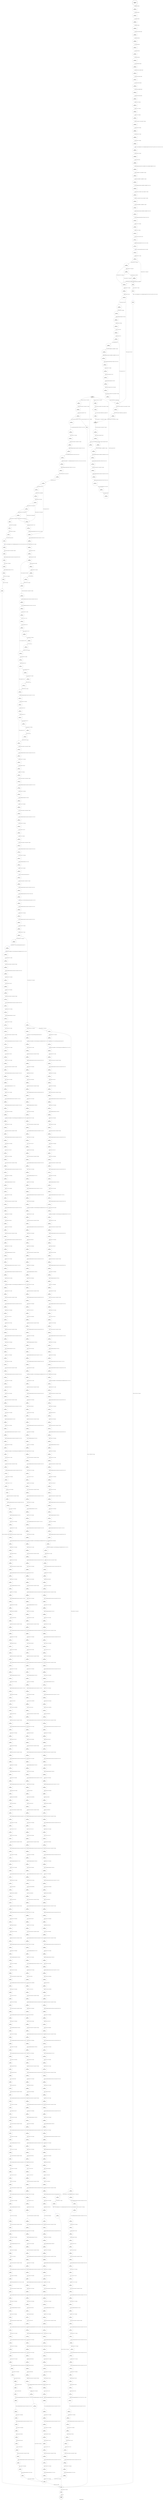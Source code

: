 digraph disk_query_directory {
label="disk_query_directory"
19058 [label="N19058\n(rp:0, ep:0)\nexit", shape="doublecircle"]
19059 [label="N19059\n(rp:909, ep:909)\nentry", shape="doublecircle"]
19059 -> 19061 [label="%5 = alloca i32, align 4"]
19061 [label="N19061\n(rp:908, ep:908)", shape="circle"]
19061 -> 19062 [label="%6 = alloca i32, align 4"]
19062 [label="N19062\n(rp:907, ep:907)", shape="circle"]
19062 -> 19063 [label="%7 = alloca i32, align 4"]
19063 [label="N19063\n(rp:906, ep:906)", shape="circle"]
19063 -> 19064 [label="%8 = alloca i8*, align 8"]
19064 [label="N19064\n(rp:905, ep:905)", shape="circle"]
19064 -> 19065 [label="%9 = alloca %struct.stream*, align 8"]
19065 [label="N19065\n(rp:904, ep:904)", shape="circle"]
19065 -> 19066 [label="%10 = alloca i32, align 4"]
19066 [label="N19066\n(rp:903, ep:903)", shape="circle"]
19066 -> 19067 [label="%11 = alloca i32, align 4"]
19067 [label="N19067\n(rp:902, ep:902)", shape="circle"]
19067 -> 19068 [label="%12 = alloca i32, align 4"]
19068 [label="N19068\n(rp:901, ep:901)", shape="circle"]
19068 -> 19069 [label="%13 = alloca i8*, align 8"]
19069 [label="N19069\n(rp:900, ep:900)", shape="circle"]
19069 -> 19070 [label="%14 = alloca [4096 x i8], align 16"]
19070 [label="N19070\n(rp:899, ep:899)", shape="circle"]
19070 -> 19071 [label="%15 = alloca %struct.__dirstream*, align 8"]
19071 [label="N19071\n(rp:898, ep:898)", shape="circle"]
19071 -> 19072 [label="%16 = alloca %struct.dirent*, align 8"]
19072 [label="N19072\n(rp:897, ep:897)", shape="circle"]
19072 -> 19073 [label="%17 = alloca %struct.stat, align 8"]
19073 [label="N19073\n(rp:896, ep:896)", shape="circle"]
19073 -> 19074 [label="%18 = alloca %struct.fileinfo*, align 8"]
19074 [label="N19074\n(rp:895, ep:895)", shape="circle"]
19074 -> 19075 [label="%19 = alloca %struct.stream, align 8"]
19075 [label="N19075\n(rp:894, ep:894)", shape="circle"]
19075 -> 19077 [label="store i32 %0, i32* %6, align 4"]
19077 [label="N19077\n(rp:893, ep:893)", shape="circle"]
19077 -> 19079 [label="store i32 %1, i32* %7, align 4"]
19079 [label="N19079\n(rp:892, ep:892)", shape="circle"]
19079 -> 19081 [label="store i8* %2, i8** %8, align 8"]
19081 [label="N19081\n(rp:891, ep:891)", shape="circle"]
19081 -> 19093 [label="store %struct.stream* %3, %struct.stream** %9, align 8"]
19093 [label="N19093\n(rp:890, ep:890)", shape="circle"]
19093 -> 19094 [label="%20 = load i32, i32* %6, align 4"]
19094 [label="N19094\n(rp:889, ep:889)", shape="circle"]
19094 -> 19095 [label="%21 = load i32, i32* %7, align 4"]
19095 [label="N19095\n(rp:888, ep:888)", shape="circle"]
19095 -> 19096 [label="%22 = load i8*, i8** %8, align 8"]
19096 [label="N19096\n(rp:887, ep:887)", shape="circle"]
19096 -> 19097 [label="logger --@-- call void @logger(i32 8, i32 0, i8* getelementptr inbounds ([68 x i8], [68 x i8]* @.str.16.233, i32 0, i32 0), i32 %20, i32 %21, i8* %22)", style="dashed", color="blue"]
19097 [label="N19097\n(rp:886, ep:886)", shape="circle"]
19097 -> 19098 [label="%23 = load i32, i32* %6, align 4"]
19098 [label="N19098\n(rp:885, ep:885)", shape="circle"]
19098 -> 19099 [label="%24 = zext i32 %23 to i64"]
19099 [label="N19099\n(rp:884, ep:884)", shape="circle"]
19099 -> 19100 [label="%25 = getelementptr inbounds [256 x %struct.fileinfo], [256 x %struct.fileinfo]* @g_fileinfo, i64 0, i64 %24"]
19100 [label="N19100\n(rp:883, ep:883)", shape="circle"]
19100 -> 19101 [label="store %struct.fileinfo* %25, %struct.fileinfo** %18, align 8"]
19101 [label="N19101\n(rp:882, ep:882)", shape="circle"]
19101 -> 19102 [label="%26 = load %struct.fileinfo*, %struct.fileinfo** %18, align 8"]
19102 [label="N19102\n(rp:881, ep:881)", shape="circle"]
19102 -> 19103 [label="%27 = getelementptr inbounds %struct.fileinfo, %struct.fileinfo* %26, i32 0, i32 4"]
19103 [label="N19103\n(rp:880, ep:880)", shape="circle"]
19103 -> 19104 [label="%28 = load %struct.__dirstream*, %struct.__dirstream** %27, align 8"]
19104 [label="N19104\n(rp:879, ep:879)", shape="circle"]
19104 -> 19105 [label="store %struct.__dirstream* %28, %struct.__dirstream** %15, align 8"]
19105 [label="N19105\n(rp:878, ep:878)", shape="circle"]
19105 -> 19106 [label="%29 = load %struct.fileinfo*, %struct.fileinfo** %18, align 8"]
19106 [label="N19106\n(rp:877, ep:877)", shape="circle"]
19106 -> 19107 [label="%30 = getelementptr inbounds %struct.fileinfo, %struct.fileinfo* %29, i32 0, i32 3"]
19107 [label="N19107\n(rp:876, ep:876)", shape="circle"]
19107 -> 19108 [label="%31 = getelementptr inbounds [4096 x i8], [4096 x i8]* %30, i32 0, i32 0"]
19108 [label="N19108\n(rp:875, ep:875)", shape="circle"]
19108 -> 19109 [label="store i8* %31, i8** %13, align 8"]
19109 [label="N19109\n(rp:874, ep:874)", shape="circle"]
19109 -> 19110 [label="store i32 0, i32* %10, align 4"]
19110 [label="N19110\n(rp:873, ep:873)", shape="circle"]
19110 -> 19111 [label="%32 = bitcast %struct.stream* %19 to i8*"]
19111 [label="N19111\n(rp:872, ep:872)", shape="circle"]
19111 -> 19112 [label="call void @llvm.memset.p0i8.i64(i8* %32, i8 0, i64 72, i32 8, i1 false)"]
19112 [label="N19112\n(rp:871, ep:871)", shape="circle"]
19112 -> 19113 [label="s_realloc --@-- call void @s_realloc(%struct.stream* %19, i32 16384)", style="dashed", color="blue"]
19113 [label="N19113\n(rp:870, ep:870)", shape="circle"]
19113 -> 19114 [label="%33 = load i32, i32* %7, align 4"]
19114 [label="N19114\n(rp:869, ep:869)", shape="circle"]
19114 -> 19994 [label="[%33 = load i32, i32* %7, align 4!=3]"]
19114 -> 19115 [label="[%33 = load i32, i32* %7, align 4==3]"]
19115 [label="N19115\n(rp:865, ep:865)", shape="circle"]
19115 -> 19116 [label="%35 = load i8*, i8** %8, align 8"]
19116 [label="N19116\n(rp:864, ep:864)", shape="circle"]
19116 -> 19117 [label="%36 = icmp ne i8* %35, null"]
19117 [label="N19117\n(rp:863, ep:863)", shape="circle"]
19117 -> 20001 [label="[%36 = icmp ne i8* %35, null]"]
19117 -> 19134 [label="[!(%36 = icmp ne i8* %35, null)]"]
19119 [label="N19119\n(rp:861, ep:861)", shape="circle"]
19119 -> 19120 [label="%39 = getelementptr inbounds i8, i8* %38, i64 0"]
19120 [label="N19120\n(rp:860, ep:860)", shape="circle"]
19120 -> 19121 [label="%40 = load i8, i8* %39, align 1"]
19121 [label="N19121\n(rp:859, ep:859)", shape="circle"]
19121 -> 19122 [label="%41 = sext i8 %40 to i32"]
19122 [label="N19122\n(rp:858, ep:858)", shape="circle"]
19122 -> 19123 [label="%42 = icmp ne i32 %41, 0"]
19123 [label="N19123\n(rp:857, ep:857)", shape="circle"]
19123 -> 20003 [label="[%42 = icmp ne i32 %41, 0]"]
19123 -> 19134 [label="[!(%42 = icmp ne i32 %41, 0)]"]
19125 [label="N19125\n(rp:855, ep:855)", shape="circle"]
19125 -> 19126 [label="%45 = getelementptr inbounds %struct.fileinfo, %struct.fileinfo* %44, i32 0, i32 6"]
19126 [label="N19126\n(rp:854, ep:854)", shape="circle"]
19126 -> 19127 [label="%46 = getelementptr inbounds [4096 x i8], [4096 x i8]* %45, i32 0, i32 0"]
19127 [label="N19127\n(rp:853, ep:853)", shape="circle"]
19127 -> 19128 [label="%47 = load i8*, i8** %8, align 8"]
19128 [label="N19128\n(rp:852, ep:852)", shape="circle"]
19128 -> 19129 [label="%48 = call i8* @strrchr(i8* %47, i32 47)"]
19129 [label="N19129\n(rp:851, ep:851)", shape="circle"]
19129 -> 19130 [label="%49 = getelementptr inbounds i8, i8* %48, i64 1"]
19130 [label="N19130\n(rp:850, ep:850)", shape="circle"]
19130 -> 19131 [label="%50 = call i8* @strncpy(i8* %46, i8* %49, i64 4095)"]
19131 [label="N19131\n(rp:849, ep:849)", shape="circle"]
19131 -> 19132 [label="%51 = load %struct.__dirstream*, %struct.__dirstream** %15, align 8"]
19132 [label="N19132\n(rp:848, ep:848)", shape="circle"]
19132 -> 19134 [label="call void @rewinddir(%struct.__dirstream* %51)"]
19134 [label="N19134\n(rp:847, ep:847)", shape="circle"]
19134 -> 19135 [label="%53 = load %struct.__dirstream*, %struct.__dirstream** %15, align 8"]
19135 [label="N19135\n(rp:846, ep:846)", shape="circle"]
19135 -> 19136 [label="%54 = call %struct.dirent* @readdir(%struct.__dirstream* %53)"]
19136 [label="N19136\n(rp:845, ep:845)", shape="circle"]
19136 -> 19138 [label="store %struct.dirent* %54, %struct.dirent** %16, align 8"]
19138 [label="N19138\n(rp:844, ep:841)", shape="box"]
19138 -> 19139 [label="%56 = load %struct.dirent*, %struct.dirent** %16, align 8"]
19138 -> 19138 [label="@", style="dashed", color="orange"]
19138 -> 19150 [label="@", style="dashed", color="orange"]
19139 [label="N19139\n(rp:843, ep:840)", shape="circle"]
19139 -> 19140 [label="%57 = icmp ne %struct.dirent* %56, null"]
19140 [label="N19140\n(rp:842, ep:839)", shape="circle"]
19140 -> 20005 [label="[%57 = icmp ne %struct.dirent* %56, null]"]
19140 -> 20006 [label="[!(%57 = icmp ne %struct.dirent* %56, null)]"]
19142 [label="N19142\n(rp:839, ep:837)", shape="circle"]
19142 -> 19143 [label="%60 = getelementptr inbounds %struct.fileinfo, %struct.fileinfo* %59, i32 0, i32 6"]
19143 [label="N19143\n(rp:838, ep:836)", shape="circle"]
19143 -> 19144 [label="%61 = getelementptr inbounds [4096 x i8], [4096 x i8]* %60, i32 0, i32 0"]
19144 [label="N19144\n(rp:837, ep:835)", shape="circle"]
19144 -> 19145 [label="%62 = load %struct.dirent*, %struct.dirent** %16, align 8"]
19145 [label="N19145\n(rp:836, ep:834)", shape="circle"]
19145 -> 19146 [label="%63 = getelementptr inbounds %struct.dirent, %struct.dirent* %62, i32 0, i32 4"]
19146 [label="N19146\n(rp:835, ep:833)", shape="circle"]
19146 -> 19147 [label="%64 = getelementptr inbounds [256 x i8], [256 x i8]* %63, i32 0, i32 0"]
19147 [label="N19147\n(rp:834, ep:832)", shape="circle"]
19147 -> 19148 [label="%65 = call i32 @fnmatch(i8* %61, i8* %64, i32 0)"]
19148 [label="N19148\n(rp:833, ep:831)", shape="circle"]
19148 -> 19149 [label="%66 = icmp ne i32 %65, 0"]
19149 [label="N19149\n(rp:832, ep:830)", shape="circle"]
19149 -> 19150 [label="68 = [%66 = icmp ne i32 %65, 0]"]
19150 [label="N19150\n(rp:831, ep:828)", shape="box"]
19150 -> 20009 [label="[%68 = phi i1 [ false, %55 ], [ %66, %58 ]]"]
19150 -> 20010 [label="[!(%68 = phi i1 [ false, %55 ], [ %66, %58 ])]"]
19152 [label="N19152\n(rp:7, ep:843)", shape="circle"]
19152 -> 19153 [label="%71 = call %struct.dirent* @readdir(%struct.__dirstream* %70)"]
19153 [label="N19153\n(rp:6, ep:842)", shape="circle"]
19153 -> 19138 [label="store %struct.dirent* %71, %struct.dirent** %16, align 8"]
19156 [label="N19156\n(rp:829, ep:826)", shape="circle"]
19156 -> 19157 [label="%74 = icmp eq %struct.dirent* %73, null"]
19157 [label="N19157\n(rp:828, ep:825)", shape="circle"]
19157 -> 20011 [label="[%74 = icmp eq %struct.dirent* %73, null]"]
19157 -> 20012 [label="[!(%74 = icmp eq %struct.dirent* %73, null)]"]
19161 [label="N19161\n(rp:826, ep:823)", shape="circle"]
19161 -> 19162 [label="%78 = load i8*, i8** %13, align 8"]
19162 [label="N19162\n(rp:825, ep:822)", shape="circle"]
19162 -> 19163 [label="%79 = load %struct.dirent*, %struct.dirent** %16, align 8"]
19163 [label="N19163\n(rp:824, ep:821)", shape="circle"]
19163 -> 19164 [label="%80 = getelementptr inbounds %struct.dirent, %struct.dirent* %79, i32 0, i32 4"]
19164 [label="N19164\n(rp:823, ep:820)", shape="circle"]
19164 -> 19165 [label="%81 = getelementptr inbounds [256 x i8], [256 x i8]* %80, i32 0, i32 0"]
19165 [label="N19165\n(rp:822, ep:819)", shape="circle"]
19165 -> 19166 [label="%82 = call i32 @sprintf(i8* %77, i8* getelementptr inbounds ([6 x i8], [6 x i8]* @.str.17.222, i32 0, i32 0), i8* %78, i8* %81)"]
19166 [label="N19166\n(rp:821, ep:818)", shape="circle"]
19166 -> 19167 [label="%83 = getelementptr inbounds [4096 x i8], [4096 x i8]* %14, i32 0, i32 0"]
19167 [label="N19167\n(rp:820, ep:817)", shape="circle"]
19167 -> 19168 [label="%84 = call i32 @stat(i8* %83, %struct.stat* %17)"]
19168 [label="N19168\n(rp:819, ep:816)", shape="circle"]
19168 -> 19169 [label="%85 = icmp ne i32 %84, 0"]
19169 [label="N19169\n(rp:818, ep:815)", shape="circle"]
19169 -> 20013 [label="[%85 = icmp ne i32 %84, 0]"]
19169 -> 19189 [label="[!(%85 = icmp ne i32 %84, 0)]"]
19171 [label="N19171\n(rp:816, ep:813)", shape="circle"]
19171 -> 19172 [label="%88 = load i32, i32* %87, align 4"]
19172 [label="N19172\n(rp:815, ep:812)", shape="circle"]
19172 -> 20016 [label="[%88 = load i32, i32* %87, align 4!=2]"]
19172 -> 19173 [label="[%88 = load i32, i32* %87, align 4==2]"]
19173 [label="N19173\n(rp:812, ep:809)", shape="circle"]
19173 -> 19174 [label="%90 = bitcast %struct.stat* %17 to i8*"]
19174 [label="N19174\n(rp:811, ep:808)", shape="circle"]
19174 -> 19189 [label="call void @llvm.memset.p0i8.i64(i8* %90, i8 0, i64 144, i32 8, i1 false)"]
19177 [label="N19177\n(rp:19, ep:16)", shape="circle"]
19177 -> 19178 [label="%93 = load i32, i32* %92, align 4"]
19178 [label="N19178\n(rp:18, ep:15)", shape="circle"]
19178 -> 19179 [label="%94 = call i8* @strerror(i32 %93)"]
19179 [label="N19179\n(rp:17, ep:14)", shape="circle"]
19179 -> 19180 [label="logger --@-- call void @logger(i32 8, i32 3, i8* getelementptr inbounds ([42 x i8], [42 x i8]* @.str.18.234, i32 0, i32 0), i8* %94)", style="dashed", color="blue"]
19180 [label="N19180\n(rp:16, ep:13)", shape="circle"]
19180 -> 19181 [label="%95 = load %struct.stream*, %struct.stream** %9, align 8"]
19181 [label="N19181\n(rp:15, ep:12)", shape="circle"]
19181 -> 19182 [label="%96 = getelementptr inbounds %struct.stream, %struct.stream* %95, i32 0, i32 0"]
19182 [label="N19182\n(rp:14, ep:11)", shape="circle"]
19182 -> 19183 [label="%97 = load i8*, i8** %96, align 8"]
19183 [label="N19183\n(rp:13, ep:10)", shape="circle"]
19183 -> 19184 [label="%98 = getelementptr inbounds i8, i8* %97, i32 1"]
19184 [label="N19184\n(rp:12, ep:9)", shape="circle"]
19184 -> 19185 [label="store i8* %98, i8** %96, align 8"]
19185 [label="N19185\n(rp:11, ep:8)", shape="circle"]
19185 -> 19186 [label="store i8 0, i8* %97, align 1"]
19186 [label="N19186\n(rp:10, ep:7)", shape="circle"]
19186 -> 19991 [label="store i32 -1073741809, i32* %5, align 4"]
19189 [label="N19189\n(rp:810, ep:807)", shape="circle"]
19189 -> 19190 [label="%101 = getelementptr inbounds %struct.stat, %struct.stat* %17, i32 0, i32 3"]
19190 [label="N19190\n(rp:809, ep:806)", shape="circle"]
19190 -> 19191 [label="%102 = load i32, i32* %101, align 8"]
19191 [label="N19191\n(rp:808, ep:805)", shape="circle"]
19191 -> 19192 [label="%103 = and i32 %102, 61440"]
19192 [label="N19192\n(rp:807, ep:804)", shape="circle"]
19192 -> 19193 [label="%104 = icmp eq i32 %103, 16384"]
19193 [label="N19193\n(rp:806, ep:803)", shape="circle"]
19193 -> 20021 [label="[%104 = icmp eq i32 %103, 16384]"]
19193 -> 19198 [label="[!(%104 = icmp eq i32 %103, 16384)]"]
19195 [label="N19195\n(rp:804, ep:801)", shape="circle"]
19195 -> 19196 [label="%107 = or i32 %106, 16"]
19196 [label="N19196\n(rp:803, ep:800)", shape="circle"]
19196 -> 19198 [label="store i32 %107, i32* %10, align 4"]
19198 [label="N19198\n(rp:802, ep:799)", shape="circle"]
19198 -> 19199 [label="%109 = load %struct.dirent*, %struct.dirent** %16, align 8"]
19199 [label="N19199\n(rp:801, ep:798)", shape="circle"]
19199 -> 19200 [label="%110 = getelementptr inbounds %struct.dirent, %struct.dirent* %109, i32 0, i32 4"]
19200 [label="N19200\n(rp:800, ep:797)", shape="circle"]
19200 -> 19201 [label="%111 = getelementptr inbounds [256 x i8], [256 x i8]* %110, i64 0, i64 0"]
19201 [label="N19201\n(rp:799, ep:796)", shape="circle"]
19201 -> 19202 [label="%112 = load i8, i8* %111, align 1"]
19202 [label="N19202\n(rp:798, ep:795)", shape="circle"]
19202 -> 19203 [label="%113 = sext i8 %112 to i32"]
19203 [label="N19203\n(rp:797, ep:794)", shape="circle"]
19203 -> 19204 [label="%114 = icmp eq i32 %113, 46"]
19204 [label="N19204\n(rp:796, ep:793)", shape="circle"]
19204 -> 20023 [label="[%114 = icmp eq i32 %113, 46]"]
19204 -> 19209 [label="[!(%114 = icmp eq i32 %113, 46)]"]
19206 [label="N19206\n(rp:794, ep:791)", shape="circle"]
19206 -> 19207 [label="%117 = or i32 %116, 2"]
19207 [label="N19207\n(rp:793, ep:790)", shape="circle"]
19207 -> 19209 [label="store i32 %117, i32* %10, align 4"]
19209 [label="N19209\n(rp:792, ep:789)", shape="circle"]
19209 -> 19210 [label="%119 = load i32, i32* %10, align 4"]
19210 [label="N19210\n(rp:791, ep:788)", shape="circle"]
19210 -> 19211 [label="%120 = icmp ne i32 %119, 0"]
19211 [label="N19211\n(rp:790, ep:787)", shape="circle"]
19211 -> 20026 [label="[!(%120 = icmp ne i32 %119, 0)]"]
19211 -> 19216 [label="[%120 = icmp ne i32 %119, 0]"]
19213 [label="N19213\n(rp:788, ep:785)", shape="circle"]
19213 -> 19214 [label="%123 = or i32 %122, 128"]
19214 [label="N19214\n(rp:787, ep:784)", shape="circle"]
19214 -> 19216 [label="store i32 %123, i32* %10, align 4"]
19216 [label="N19216\n(rp:786, ep:783)", shape="circle"]
19216 -> 19217 [label="%125 = getelementptr inbounds %struct.stat, %struct.stat* %17, i32 0, i32 3"]
19217 [label="N19217\n(rp:785, ep:782)", shape="circle"]
19217 -> 19218 [label="%126 = load i32, i32* %125, align 8"]
19218 [label="N19218\n(rp:784, ep:781)", shape="circle"]
19218 -> 19219 [label="%127 = and i32 %126, 128"]
19219 [label="N19219\n(rp:783, ep:780)", shape="circle"]
19219 -> 19220 [label="%128 = icmp ne i32 %127, 0"]
19220 [label="N19220\n(rp:782, ep:779)", shape="circle"]
19220 -> 20028 [label="[!(%128 = icmp ne i32 %127, 0)]"]
19220 -> 19225 [label="[%128 = icmp ne i32 %127, 0]"]
19222 [label="N19222\n(rp:780, ep:777)", shape="circle"]
19222 -> 19223 [label="%131 = or i32 %130, 1"]
19223 [label="N19223\n(rp:779, ep:776)", shape="circle"]
19223 -> 19225 [label="store i32 %131, i32* %10, align 4"]
19225 [label="N19225\n(rp:778, ep:775)", shape="circle"]
19225 -> 19226 [label="%133 = load %struct.stream*, %struct.stream** %9, align 8"]
19226 [label="N19226\n(rp:777, ep:774)", shape="circle"]
19226 -> 19227 [label="%134 = getelementptr inbounds %struct.stream, %struct.stream* %133, i32 0, i32 0"]
19227 [label="N19227\n(rp:776, ep:773)", shape="circle"]
19227 -> 19228 [label="%135 = load i8*, i8** %134, align 8"]
19228 [label="N19228\n(rp:775, ep:772)", shape="circle"]
19228 -> 19229 [label="%136 = bitcast i8* %135 to i32*"]
19229 [label="N19229\n(rp:774, ep:771)", shape="circle"]
19229 -> 19230 [label="store i32 0, i32* %136, align 4"]
19230 [label="N19230\n(rp:773, ep:770)", shape="circle"]
19230 -> 19231 [label="%137 = load %struct.stream*, %struct.stream** %9, align 8"]
19231 [label="N19231\n(rp:772, ep:769)", shape="circle"]
19231 -> 19232 [label="%138 = getelementptr inbounds %struct.stream, %struct.stream* %137, i32 0, i32 0"]
19232 [label="N19232\n(rp:771, ep:768)", shape="circle"]
19232 -> 19233 [label="%139 = load i8*, i8** %138, align 8"]
19233 [label="N19233\n(rp:770, ep:767)", shape="circle"]
19233 -> 19234 [label="%140 = getelementptr inbounds i8, i8* %139, i64 4"]
19234 [label="N19234\n(rp:769, ep:766)", shape="circle"]
19234 -> 19235 [label="store i8* %140, i8** %138, align 8"]
19235 [label="N19235\n(rp:768, ep:765)", shape="circle"]
19235 -> 19236 [label="%141 = load %struct.stream*, %struct.stream** %9, align 8"]
19236 [label="N19236\n(rp:767, ep:764)", shape="circle"]
19236 -> 19237 [label="%142 = getelementptr inbounds %struct.stream, %struct.stream* %141, i32 0, i32 0"]
19237 [label="N19237\n(rp:766, ep:763)", shape="circle"]
19237 -> 19238 [label="%143 = load i8*, i8** %142, align 8"]
19238 [label="N19238\n(rp:765, ep:762)", shape="circle"]
19238 -> 19239 [label="%144 = bitcast i8* %143 to i32*"]
19239 [label="N19239\n(rp:764, ep:761)", shape="circle"]
19239 -> 19240 [label="store i32 0, i32* %144, align 4"]
19240 [label="N19240\n(rp:763, ep:760)", shape="circle"]
19240 -> 19241 [label="%145 = load %struct.stream*, %struct.stream** %9, align 8"]
19241 [label="N19241\n(rp:762, ep:759)", shape="circle"]
19241 -> 19242 [label="%146 = getelementptr inbounds %struct.stream, %struct.stream* %145, i32 0, i32 0"]
19242 [label="N19242\n(rp:761, ep:758)", shape="circle"]
19242 -> 19243 [label="%147 = load i8*, i8** %146, align 8"]
19243 [label="N19243\n(rp:760, ep:757)", shape="circle"]
19243 -> 19244 [label="%148 = getelementptr inbounds i8, i8* %147, i64 4"]
19244 [label="N19244\n(rp:759, ep:756)", shape="circle"]
19244 -> 19250 [label="store i8* %148, i8** %146, align 8"]
19247 [label="N19247\n(rp:4, ep:4)", shape="circle"]
19247 -> 19248 [label="logger --@-- call void @logger(i32 8, i32 2, i8* getelementptr inbounds ([60 x i8], [60 x i8]* @.str.19.235, i32 0, i32 0), i32 %150)", style="dashed", color="blue"]
19248 [label="N19248\n(rp:3, ep:3)", shape="circle"]
19248 -> 19991 [label="store i32 -1073741811, i32* %5, align 4"]
19250 [label="N19250\n(rp:758, ep:755)", shape="circle"]
19250 -> 19251 [label="s_reset --@-- call void @s_reset(%struct.stream* %19)", style="dashed", color="blue"]
19251 [label="N19251\n(rp:757, ep:754)", shape="circle"]
19251 -> 19252 [label="%152 = load %struct.dirent*, %struct.dirent** %16, align 8"]
19252 [label="N19252\n(rp:756, ep:753)", shape="circle"]
19252 -> 19253 [label="%153 = getelementptr inbounds %struct.dirent, %struct.dirent* %152, i32 0, i32 4"]
19253 [label="N19253\n(rp:755, ep:752)", shape="circle"]
19253 -> 19254 [label="%154 = getelementptr inbounds [256 x i8], [256 x i8]* %153, i32 0, i32 0"]
19254 [label="N19254\n(rp:754, ep:751)", shape="circle"]
19254 -> 19255 [label="out_utf16s_no_eos --@-- call void @out_utf16s_no_eos(%struct.stream* %19, i8* %154)", style="dashed", color="blue"]
19255 [label="N19255\n(rp:753, ep:750)", shape="circle"]
19255 -> 19256 [label="%155 = getelementptr inbounds %struct.stream, %struct.stream* %19, i32 0, i32 0"]
19256 [label="N19256\n(rp:752, ep:749)", shape="circle"]
19256 -> 19257 [label="%156 = load i8*, i8** %155, align 8"]
19257 [label="N19257\n(rp:751, ep:748)", shape="circle"]
19257 -> 19258 [label="%157 = getelementptr inbounds %struct.stream, %struct.stream* %19, i32 0, i32 1"]
19258 [label="N19258\n(rp:750, ep:747)", shape="circle"]
19258 -> 19259 [label="store i8* %156, i8** %157, align 8"]
19259 [label="N19259\n(rp:749, ep:746)", shape="circle"]
19259 -> 19260 [label="%158 = load i32, i32* %7, align 4"]
19260 [label="N19260\n(rp:748, ep:745)", shape="circle"]
19260 -> 20029 [label="[%158 = load i32, i32* %7, align 4==3]"]
19260 -> 20030 [label="[%158 = load i32, i32* %7, align 4!=3]"]
19262 [label="N19262\n(rp:259, ep:256)", shape="circle"]
19262 -> 19263 [label="seconds_since_1970_to_filetime --@-- call void @seconds_since_1970_to_filetime(i64 %160, i32* %12, i32* %11)", style="dashed", color="blue"]
19263 [label="N19263\n(rp:258, ep:255)", shape="circle"]
19263 -> 19264 [label="%161 = load i32, i32* %11, align 4"]
19264 [label="N19264\n(rp:257, ep:254)", shape="circle"]
19264 -> 19265 [label="%162 = load %struct.stream*, %struct.stream** %9, align 8"]
19265 [label="N19265\n(rp:256, ep:253)", shape="circle"]
19265 -> 19266 [label="%163 = getelementptr inbounds %struct.stream, %struct.stream* %162, i32 0, i32 0"]
19266 [label="N19266\n(rp:255, ep:252)", shape="circle"]
19266 -> 19267 [label="%164 = load i8*, i8** %163, align 8"]
19267 [label="N19267\n(rp:254, ep:251)", shape="circle"]
19267 -> 19268 [label="%165 = bitcast i8* %164 to i32*"]
19268 [label="N19268\n(rp:253, ep:250)", shape="circle"]
19268 -> 19269 [label="store i32 %161, i32* %165, align 4"]
19269 [label="N19269\n(rp:252, ep:249)", shape="circle"]
19269 -> 19270 [label="%166 = load %struct.stream*, %struct.stream** %9, align 8"]
19270 [label="N19270\n(rp:251, ep:248)", shape="circle"]
19270 -> 19271 [label="%167 = getelementptr inbounds %struct.stream, %struct.stream* %166, i32 0, i32 0"]
19271 [label="N19271\n(rp:250, ep:247)", shape="circle"]
19271 -> 19272 [label="%168 = load i8*, i8** %167, align 8"]
19272 [label="N19272\n(rp:249, ep:246)", shape="circle"]
19272 -> 19273 [label="%169 = getelementptr inbounds i8, i8* %168, i64 4"]
19273 [label="N19273\n(rp:248, ep:245)", shape="circle"]
19273 -> 19274 [label="store i8* %169, i8** %167, align 8"]
19274 [label="N19274\n(rp:247, ep:244)", shape="circle"]
19274 -> 19275 [label="%170 = load i32, i32* %12, align 4"]
19275 [label="N19275\n(rp:246, ep:243)", shape="circle"]
19275 -> 19276 [label="%171 = load %struct.stream*, %struct.stream** %9, align 8"]
19276 [label="N19276\n(rp:245, ep:242)", shape="circle"]
19276 -> 19277 [label="%172 = getelementptr inbounds %struct.stream, %struct.stream* %171, i32 0, i32 0"]
19277 [label="N19277\n(rp:244, ep:241)", shape="circle"]
19277 -> 19278 [label="%173 = load i8*, i8** %172, align 8"]
19278 [label="N19278\n(rp:243, ep:240)", shape="circle"]
19278 -> 19279 [label="%174 = bitcast i8* %173 to i32*"]
19279 [label="N19279\n(rp:242, ep:239)", shape="circle"]
19279 -> 19280 [label="store i32 %170, i32* %174, align 4"]
19280 [label="N19280\n(rp:241, ep:238)", shape="circle"]
19280 -> 19281 [label="%175 = load %struct.stream*, %struct.stream** %9, align 8"]
19281 [label="N19281\n(rp:240, ep:237)", shape="circle"]
19281 -> 19282 [label="%176 = getelementptr inbounds %struct.stream, %struct.stream* %175, i32 0, i32 0"]
19282 [label="N19282\n(rp:239, ep:236)", shape="circle"]
19282 -> 19283 [label="%177 = load i8*, i8** %176, align 8"]
19283 [label="N19283\n(rp:238, ep:235)", shape="circle"]
19283 -> 19284 [label="%178 = getelementptr inbounds i8, i8* %177, i64 4"]
19284 [label="N19284\n(rp:237, ep:234)", shape="circle"]
19284 -> 19285 [label="store i8* %178, i8** %176, align 8"]
19285 [label="N19285\n(rp:236, ep:233)", shape="circle"]
19285 -> 19286 [label="%179 = getelementptr inbounds %struct.stat, %struct.stat* %17, i32 0, i32 11"]
19286 [label="N19286\n(rp:235, ep:232)", shape="circle"]
19286 -> 19287 [label="%180 = getelementptr inbounds %struct.timeval, %struct.timeval* %179, i32 0, i32 0"]
19287 [label="N19287\n(rp:234, ep:231)", shape="circle"]
19287 -> 19288 [label="%181 = load i64, i64* %180, align 8"]
19288 [label="N19288\n(rp:233, ep:230)", shape="circle"]
19288 -> 19289 [label="seconds_since_1970_to_filetime --@-- call void @seconds_since_1970_to_filetime(i64 %181, i32* %12, i32* %11)", style="dashed", color="blue"]
19289 [label="N19289\n(rp:232, ep:229)", shape="circle"]
19289 -> 19290 [label="%182 = load i32, i32* %11, align 4"]
19290 [label="N19290\n(rp:231, ep:228)", shape="circle"]
19290 -> 19291 [label="%183 = load %struct.stream*, %struct.stream** %9, align 8"]
19291 [label="N19291\n(rp:230, ep:227)", shape="circle"]
19291 -> 19292 [label="%184 = getelementptr inbounds %struct.stream, %struct.stream* %183, i32 0, i32 0"]
19292 [label="N19292\n(rp:229, ep:226)", shape="circle"]
19292 -> 19293 [label="%185 = load i8*, i8** %184, align 8"]
19293 [label="N19293\n(rp:228, ep:225)", shape="circle"]
19293 -> 19294 [label="%186 = bitcast i8* %185 to i32*"]
19294 [label="N19294\n(rp:227, ep:224)", shape="circle"]
19294 -> 19295 [label="store i32 %182, i32* %186, align 4"]
19295 [label="N19295\n(rp:226, ep:223)", shape="circle"]
19295 -> 19296 [label="%187 = load %struct.stream*, %struct.stream** %9, align 8"]
19296 [label="N19296\n(rp:225, ep:222)", shape="circle"]
19296 -> 19297 [label="%188 = getelementptr inbounds %struct.stream, %struct.stream* %187, i32 0, i32 0"]
19297 [label="N19297\n(rp:224, ep:221)", shape="circle"]
19297 -> 19298 [label="%189 = load i8*, i8** %188, align 8"]
19298 [label="N19298\n(rp:223, ep:220)", shape="circle"]
19298 -> 19299 [label="%190 = getelementptr inbounds i8, i8* %189, i64 4"]
19299 [label="N19299\n(rp:222, ep:219)", shape="circle"]
19299 -> 19300 [label="store i8* %190, i8** %188, align 8"]
19300 [label="N19300\n(rp:221, ep:218)", shape="circle"]
19300 -> 19301 [label="%191 = load i32, i32* %12, align 4"]
19301 [label="N19301\n(rp:220, ep:217)", shape="circle"]
19301 -> 19302 [label="%192 = load %struct.stream*, %struct.stream** %9, align 8"]
19302 [label="N19302\n(rp:219, ep:216)", shape="circle"]
19302 -> 19303 [label="%193 = getelementptr inbounds %struct.stream, %struct.stream* %192, i32 0, i32 0"]
19303 [label="N19303\n(rp:218, ep:215)", shape="circle"]
19303 -> 19304 [label="%194 = load i8*, i8** %193, align 8"]
19304 [label="N19304\n(rp:217, ep:214)", shape="circle"]
19304 -> 19305 [label="%195 = bitcast i8* %194 to i32*"]
19305 [label="N19305\n(rp:216, ep:213)", shape="circle"]
19305 -> 19306 [label="store i32 %191, i32* %195, align 4"]
19306 [label="N19306\n(rp:215, ep:212)", shape="circle"]
19306 -> 19307 [label="%196 = load %struct.stream*, %struct.stream** %9, align 8"]
19307 [label="N19307\n(rp:214, ep:211)", shape="circle"]
19307 -> 19308 [label="%197 = getelementptr inbounds %struct.stream, %struct.stream* %196, i32 0, i32 0"]
19308 [label="N19308\n(rp:213, ep:210)", shape="circle"]
19308 -> 19309 [label="%198 = load i8*, i8** %197, align 8"]
19309 [label="N19309\n(rp:212, ep:209)", shape="circle"]
19309 -> 19310 [label="%199 = getelementptr inbounds i8, i8* %198, i64 4"]
19310 [label="N19310\n(rp:211, ep:208)", shape="circle"]
19310 -> 19311 [label="store i8* %199, i8** %197, align 8"]
19311 [label="N19311\n(rp:210, ep:207)", shape="circle"]
19311 -> 19312 [label="%200 = getelementptr inbounds %struct.stat, %struct.stat* %17, i32 0, i32 12"]
19312 [label="N19312\n(rp:209, ep:206)", shape="circle"]
19312 -> 19313 [label="%201 = getelementptr inbounds %struct.timeval, %struct.timeval* %200, i32 0, i32 0"]
19313 [label="N19313\n(rp:208, ep:205)", shape="circle"]
19313 -> 19314 [label="%202 = load i64, i64* %201, align 8"]
19314 [label="N19314\n(rp:207, ep:204)", shape="circle"]
19314 -> 19315 [label="seconds_since_1970_to_filetime --@-- call void @seconds_since_1970_to_filetime(i64 %202, i32* %12, i32* %11)", style="dashed", color="blue"]
19315 [label="N19315\n(rp:206, ep:203)", shape="circle"]
19315 -> 19316 [label="%203 = load i32, i32* %11, align 4"]
19316 [label="N19316\n(rp:205, ep:202)", shape="circle"]
19316 -> 19317 [label="%204 = load %struct.stream*, %struct.stream** %9, align 8"]
19317 [label="N19317\n(rp:204, ep:201)", shape="circle"]
19317 -> 19318 [label="%205 = getelementptr inbounds %struct.stream, %struct.stream* %204, i32 0, i32 0"]
19318 [label="N19318\n(rp:203, ep:200)", shape="circle"]
19318 -> 19319 [label="%206 = load i8*, i8** %205, align 8"]
19319 [label="N19319\n(rp:202, ep:199)", shape="circle"]
19319 -> 19320 [label="%207 = bitcast i8* %206 to i32*"]
19320 [label="N19320\n(rp:201, ep:198)", shape="circle"]
19320 -> 19321 [label="store i32 %203, i32* %207, align 4"]
19321 [label="N19321\n(rp:200, ep:197)", shape="circle"]
19321 -> 19322 [label="%208 = load %struct.stream*, %struct.stream** %9, align 8"]
19322 [label="N19322\n(rp:199, ep:196)", shape="circle"]
19322 -> 19323 [label="%209 = getelementptr inbounds %struct.stream, %struct.stream* %208, i32 0, i32 0"]
19323 [label="N19323\n(rp:198, ep:195)", shape="circle"]
19323 -> 19324 [label="%210 = load i8*, i8** %209, align 8"]
19324 [label="N19324\n(rp:197, ep:194)", shape="circle"]
19324 -> 19325 [label="%211 = getelementptr inbounds i8, i8* %210, i64 4"]
19325 [label="N19325\n(rp:196, ep:193)", shape="circle"]
19325 -> 19326 [label="store i8* %211, i8** %209, align 8"]
19326 [label="N19326\n(rp:195, ep:192)", shape="circle"]
19326 -> 19327 [label="%212 = load i32, i32* %12, align 4"]
19327 [label="N19327\n(rp:194, ep:191)", shape="circle"]
19327 -> 19328 [label="%213 = load %struct.stream*, %struct.stream** %9, align 8"]
19328 [label="N19328\n(rp:193, ep:190)", shape="circle"]
19328 -> 19329 [label="%214 = getelementptr inbounds %struct.stream, %struct.stream* %213, i32 0, i32 0"]
19329 [label="N19329\n(rp:192, ep:189)", shape="circle"]
19329 -> 19330 [label="%215 = load i8*, i8** %214, align 8"]
19330 [label="N19330\n(rp:191, ep:188)", shape="circle"]
19330 -> 19331 [label="%216 = bitcast i8* %215 to i32*"]
19331 [label="N19331\n(rp:190, ep:187)", shape="circle"]
19331 -> 19332 [label="store i32 %212, i32* %216, align 4"]
19332 [label="N19332\n(rp:189, ep:186)", shape="circle"]
19332 -> 19333 [label="%217 = load %struct.stream*, %struct.stream** %9, align 8"]
19333 [label="N19333\n(rp:188, ep:185)", shape="circle"]
19333 -> 19334 [label="%218 = getelementptr inbounds %struct.stream, %struct.stream* %217, i32 0, i32 0"]
19334 [label="N19334\n(rp:187, ep:184)", shape="circle"]
19334 -> 19335 [label="%219 = load i8*, i8** %218, align 8"]
19335 [label="N19335\n(rp:186, ep:183)", shape="circle"]
19335 -> 19336 [label="%220 = getelementptr inbounds i8, i8* %219, i64 4"]
19336 [label="N19336\n(rp:185, ep:182)", shape="circle"]
19336 -> 19337 [label="store i8* %220, i8** %218, align 8"]
19337 [label="N19337\n(rp:184, ep:181)", shape="circle"]
19337 -> 19338 [label="%221 = getelementptr inbounds %struct.stat, %struct.stat* %17, i32 0, i32 13"]
19338 [label="N19338\n(rp:183, ep:180)", shape="circle"]
19338 -> 19339 [label="%222 = getelementptr inbounds %struct.timeval, %struct.timeval* %221, i32 0, i32 0"]
19339 [label="N19339\n(rp:182, ep:179)", shape="circle"]
19339 -> 19340 [label="%223 = load i64, i64* %222, align 8"]
19340 [label="N19340\n(rp:181, ep:178)", shape="circle"]
19340 -> 19341 [label="seconds_since_1970_to_filetime --@-- call void @seconds_since_1970_to_filetime(i64 %223, i32* %12, i32* %11)", style="dashed", color="blue"]
19341 [label="N19341\n(rp:180, ep:177)", shape="circle"]
19341 -> 19342 [label="%224 = load i32, i32* %11, align 4"]
19342 [label="N19342\n(rp:179, ep:176)", shape="circle"]
19342 -> 19343 [label="%225 = load %struct.stream*, %struct.stream** %9, align 8"]
19343 [label="N19343\n(rp:178, ep:175)", shape="circle"]
19343 -> 19344 [label="%226 = getelementptr inbounds %struct.stream, %struct.stream* %225, i32 0, i32 0"]
19344 [label="N19344\n(rp:177, ep:174)", shape="circle"]
19344 -> 19345 [label="%227 = load i8*, i8** %226, align 8"]
19345 [label="N19345\n(rp:176, ep:173)", shape="circle"]
19345 -> 19346 [label="%228 = bitcast i8* %227 to i32*"]
19346 [label="N19346\n(rp:175, ep:172)", shape="circle"]
19346 -> 19347 [label="store i32 %224, i32* %228, align 4"]
19347 [label="N19347\n(rp:174, ep:171)", shape="circle"]
19347 -> 19348 [label="%229 = load %struct.stream*, %struct.stream** %9, align 8"]
19348 [label="N19348\n(rp:173, ep:170)", shape="circle"]
19348 -> 19349 [label="%230 = getelementptr inbounds %struct.stream, %struct.stream* %229, i32 0, i32 0"]
19349 [label="N19349\n(rp:172, ep:169)", shape="circle"]
19349 -> 19350 [label="%231 = load i8*, i8** %230, align 8"]
19350 [label="N19350\n(rp:171, ep:168)", shape="circle"]
19350 -> 19351 [label="%232 = getelementptr inbounds i8, i8* %231, i64 4"]
19351 [label="N19351\n(rp:170, ep:167)", shape="circle"]
19351 -> 19352 [label="store i8* %232, i8** %230, align 8"]
19352 [label="N19352\n(rp:169, ep:166)", shape="circle"]
19352 -> 19353 [label="%233 = load i32, i32* %12, align 4"]
19353 [label="N19353\n(rp:168, ep:165)", shape="circle"]
19353 -> 19354 [label="%234 = load %struct.stream*, %struct.stream** %9, align 8"]
19354 [label="N19354\n(rp:167, ep:164)", shape="circle"]
19354 -> 19355 [label="%235 = getelementptr inbounds %struct.stream, %struct.stream* %234, i32 0, i32 0"]
19355 [label="N19355\n(rp:166, ep:163)", shape="circle"]
19355 -> 19356 [label="%236 = load i8*, i8** %235, align 8"]
19356 [label="N19356\n(rp:165, ep:162)", shape="circle"]
19356 -> 19357 [label="%237 = bitcast i8* %236 to i32*"]
19357 [label="N19357\n(rp:164, ep:161)", shape="circle"]
19357 -> 19358 [label="store i32 %233, i32* %237, align 4"]
19358 [label="N19358\n(rp:163, ep:160)", shape="circle"]
19358 -> 19359 [label="%238 = load %struct.stream*, %struct.stream** %9, align 8"]
19359 [label="N19359\n(rp:162, ep:159)", shape="circle"]
19359 -> 19360 [label="%239 = getelementptr inbounds %struct.stream, %struct.stream* %238, i32 0, i32 0"]
19360 [label="N19360\n(rp:161, ep:158)", shape="circle"]
19360 -> 19361 [label="%240 = load i8*, i8** %239, align 8"]
19361 [label="N19361\n(rp:160, ep:157)", shape="circle"]
19361 -> 19362 [label="%241 = getelementptr inbounds i8, i8* %240, i64 4"]
19362 [label="N19362\n(rp:159, ep:156)", shape="circle"]
19362 -> 19363 [label="store i8* %241, i8** %239, align 8"]
19363 [label="N19363\n(rp:158, ep:155)", shape="circle"]
19363 -> 19364 [label="%242 = getelementptr inbounds %struct.stat, %struct.stat* %17, i32 0, i32 8"]
19364 [label="N19364\n(rp:157, ep:154)", shape="circle"]
19364 -> 19365 [label="%243 = load i64, i64* %242, align 8"]
19365 [label="N19365\n(rp:156, ep:153)", shape="circle"]
19365 -> 19366 [label="%244 = and i64 %243, 4294967295"]
19366 [label="N19366\n(rp:155, ep:152)", shape="circle"]
19366 -> 19367 [label="%245 = trunc i64 %244 to i32"]
19367 [label="N19367\n(rp:154, ep:151)", shape="circle"]
19367 -> 19368 [label="%246 = load %struct.stream*, %struct.stream** %9, align 8"]
19368 [label="N19368\n(rp:153, ep:150)", shape="circle"]
19368 -> 19369 [label="%247 = getelementptr inbounds %struct.stream, %struct.stream* %246, i32 0, i32 0"]
19369 [label="N19369\n(rp:152, ep:149)", shape="circle"]
19369 -> 19370 [label="%248 = load i8*, i8** %247, align 8"]
19370 [label="N19370\n(rp:151, ep:148)", shape="circle"]
19370 -> 19371 [label="%249 = bitcast i8* %248 to i32*"]
19371 [label="N19371\n(rp:150, ep:147)", shape="circle"]
19371 -> 19372 [label="store i32 %245, i32* %249, align 4"]
19372 [label="N19372\n(rp:149, ep:146)", shape="circle"]
19372 -> 19373 [label="%250 = load %struct.stream*, %struct.stream** %9, align 8"]
19373 [label="N19373\n(rp:148, ep:145)", shape="circle"]
19373 -> 19374 [label="%251 = getelementptr inbounds %struct.stream, %struct.stream* %250, i32 0, i32 0"]
19374 [label="N19374\n(rp:147, ep:144)", shape="circle"]
19374 -> 19375 [label="%252 = load i8*, i8** %251, align 8"]
19375 [label="N19375\n(rp:146, ep:143)", shape="circle"]
19375 -> 19376 [label="%253 = getelementptr inbounds i8, i8* %252, i64 4"]
19376 [label="N19376\n(rp:145, ep:142)", shape="circle"]
19376 -> 19377 [label="store i8* %253, i8** %251, align 8"]
19377 [label="N19377\n(rp:144, ep:141)", shape="circle"]
19377 -> 19378 [label="%254 = getelementptr inbounds %struct.stat, %struct.stat* %17, i32 0, i32 8"]
19378 [label="N19378\n(rp:143, ep:140)", shape="circle"]
19378 -> 19379 [label="%255 = load i64, i64* %254, align 8"]
19379 [label="N19379\n(rp:142, ep:139)", shape="circle"]
19379 -> 19380 [label="%256 = ashr i64 %255, 32"]
19380 [label="N19380\n(rp:141, ep:138)", shape="circle"]
19380 -> 19381 [label="%257 = and i64 %256, 4294967295"]
19381 [label="N19381\n(rp:140, ep:137)", shape="circle"]
19381 -> 19382 [label="%258 = trunc i64 %257 to i32"]
19382 [label="N19382\n(rp:139, ep:136)", shape="circle"]
19382 -> 19383 [label="%259 = load %struct.stream*, %struct.stream** %9, align 8"]
19383 [label="N19383\n(rp:138, ep:135)", shape="circle"]
19383 -> 19384 [label="%260 = getelementptr inbounds %struct.stream, %struct.stream* %259, i32 0, i32 0"]
19384 [label="N19384\n(rp:137, ep:134)", shape="circle"]
19384 -> 19385 [label="%261 = load i8*, i8** %260, align 8"]
19385 [label="N19385\n(rp:136, ep:133)", shape="circle"]
19385 -> 19386 [label="%262 = bitcast i8* %261 to i32*"]
19386 [label="N19386\n(rp:135, ep:132)", shape="circle"]
19386 -> 19387 [label="store i32 %258, i32* %262, align 4"]
19387 [label="N19387\n(rp:134, ep:131)", shape="circle"]
19387 -> 19388 [label="%263 = load %struct.stream*, %struct.stream** %9, align 8"]
19388 [label="N19388\n(rp:133, ep:130)", shape="circle"]
19388 -> 19389 [label="%264 = getelementptr inbounds %struct.stream, %struct.stream* %263, i32 0, i32 0"]
19389 [label="N19389\n(rp:132, ep:129)", shape="circle"]
19389 -> 19390 [label="%265 = load i8*, i8** %264, align 8"]
19390 [label="N19390\n(rp:131, ep:128)", shape="circle"]
19390 -> 19391 [label="%266 = getelementptr inbounds i8, i8* %265, i64 4"]
19391 [label="N19391\n(rp:130, ep:127)", shape="circle"]
19391 -> 19392 [label="store i8* %266, i8** %264, align 8"]
19392 [label="N19392\n(rp:129, ep:126)", shape="circle"]
19392 -> 19393 [label="%267 = getelementptr inbounds %struct.stat, %struct.stat* %17, i32 0, i32 8"]
19393 [label="N19393\n(rp:128, ep:125)", shape="circle"]
19393 -> 19394 [label="%268 = load i64, i64* %267, align 8"]
19394 [label="N19394\n(rp:127, ep:124)", shape="circle"]
19394 -> 19395 [label="%269 = and i64 %268, 4294967295"]
19395 [label="N19395\n(rp:126, ep:123)", shape="circle"]
19395 -> 19396 [label="%270 = trunc i64 %269 to i32"]
19396 [label="N19396\n(rp:125, ep:122)", shape="circle"]
19396 -> 19397 [label="%271 = load %struct.stream*, %struct.stream** %9, align 8"]
19397 [label="N19397\n(rp:124, ep:121)", shape="circle"]
19397 -> 19398 [label="%272 = getelementptr inbounds %struct.stream, %struct.stream* %271, i32 0, i32 0"]
19398 [label="N19398\n(rp:123, ep:120)", shape="circle"]
19398 -> 19399 [label="%273 = load i8*, i8** %272, align 8"]
19399 [label="N19399\n(rp:122, ep:119)", shape="circle"]
19399 -> 19400 [label="%274 = bitcast i8* %273 to i32*"]
19400 [label="N19400\n(rp:121, ep:118)", shape="circle"]
19400 -> 19401 [label="store i32 %270, i32* %274, align 4"]
19401 [label="N19401\n(rp:120, ep:117)", shape="circle"]
19401 -> 19402 [label="%275 = load %struct.stream*, %struct.stream** %9, align 8"]
19402 [label="N19402\n(rp:119, ep:116)", shape="circle"]
19402 -> 19403 [label="%276 = getelementptr inbounds %struct.stream, %struct.stream* %275, i32 0, i32 0"]
19403 [label="N19403\n(rp:118, ep:115)", shape="circle"]
19403 -> 19404 [label="%277 = load i8*, i8** %276, align 8"]
19404 [label="N19404\n(rp:117, ep:114)", shape="circle"]
19404 -> 19405 [label="%278 = getelementptr inbounds i8, i8* %277, i64 4"]
19405 [label="N19405\n(rp:116, ep:113)", shape="circle"]
19405 -> 19406 [label="store i8* %278, i8** %276, align 8"]
19406 [label="N19406\n(rp:115, ep:112)", shape="circle"]
19406 -> 19407 [label="%279 = getelementptr inbounds %struct.stat, %struct.stat* %17, i32 0, i32 8"]
19407 [label="N19407\n(rp:114, ep:111)", shape="circle"]
19407 -> 19408 [label="%280 = load i64, i64* %279, align 8"]
19408 [label="N19408\n(rp:113, ep:110)", shape="circle"]
19408 -> 19409 [label="%281 = ashr i64 %280, 32"]
19409 [label="N19409\n(rp:112, ep:109)", shape="circle"]
19409 -> 19410 [label="%282 = and i64 %281, 4294967295"]
19410 [label="N19410\n(rp:111, ep:108)", shape="circle"]
19410 -> 19411 [label="%283 = trunc i64 %282 to i32"]
19411 [label="N19411\n(rp:110, ep:107)", shape="circle"]
19411 -> 19412 [label="%284 = load %struct.stream*, %struct.stream** %9, align 8"]
19412 [label="N19412\n(rp:109, ep:106)", shape="circle"]
19412 -> 19413 [label="%285 = getelementptr inbounds %struct.stream, %struct.stream* %284, i32 0, i32 0"]
19413 [label="N19413\n(rp:108, ep:105)", shape="circle"]
19413 -> 19414 [label="%286 = load i8*, i8** %285, align 8"]
19414 [label="N19414\n(rp:107, ep:104)", shape="circle"]
19414 -> 19415 [label="%287 = bitcast i8* %286 to i32*"]
19415 [label="N19415\n(rp:106, ep:103)", shape="circle"]
19415 -> 19416 [label="store i32 %283, i32* %287, align 4"]
19416 [label="N19416\n(rp:105, ep:102)", shape="circle"]
19416 -> 19417 [label="%288 = load %struct.stream*, %struct.stream** %9, align 8"]
19417 [label="N19417\n(rp:104, ep:101)", shape="circle"]
19417 -> 19418 [label="%289 = getelementptr inbounds %struct.stream, %struct.stream* %288, i32 0, i32 0"]
19418 [label="N19418\n(rp:103, ep:100)", shape="circle"]
19418 -> 19419 [label="%290 = load i8*, i8** %289, align 8"]
19419 [label="N19419\n(rp:102, ep:99)", shape="circle"]
19419 -> 19420 [label="%291 = getelementptr inbounds i8, i8* %290, i64 4"]
19420 [label="N19420\n(rp:101, ep:98)", shape="circle"]
19420 -> 19421 [label="store i8* %291, i8** %289, align 8"]
19421 [label="N19421\n(rp:100, ep:97)", shape="circle"]
19421 -> 19422 [label="%292 = load i32, i32* %10, align 4"]
19422 [label="N19422\n(rp:99, ep:96)", shape="circle"]
19422 -> 19423 [label="%293 = load %struct.stream*, %struct.stream** %9, align 8"]
19423 [label="N19423\n(rp:98, ep:95)", shape="circle"]
19423 -> 19424 [label="%294 = getelementptr inbounds %struct.stream, %struct.stream* %293, i32 0, i32 0"]
19424 [label="N19424\n(rp:97, ep:94)", shape="circle"]
19424 -> 19425 [label="%295 = load i8*, i8** %294, align 8"]
19425 [label="N19425\n(rp:96, ep:93)", shape="circle"]
19425 -> 19426 [label="%296 = bitcast i8* %295 to i32*"]
19426 [label="N19426\n(rp:95, ep:92)", shape="circle"]
19426 -> 19427 [label="store i32 %292, i32* %296, align 4"]
19427 [label="N19427\n(rp:94, ep:91)", shape="circle"]
19427 -> 19428 [label="%297 = load %struct.stream*, %struct.stream** %9, align 8"]
19428 [label="N19428\n(rp:93, ep:90)", shape="circle"]
19428 -> 19429 [label="%298 = getelementptr inbounds %struct.stream, %struct.stream* %297, i32 0, i32 0"]
19429 [label="N19429\n(rp:92, ep:89)", shape="circle"]
19429 -> 19430 [label="%299 = load i8*, i8** %298, align 8"]
19430 [label="N19430\n(rp:91, ep:88)", shape="circle"]
19430 -> 19431 [label="%300 = getelementptr inbounds i8, i8* %299, i64 4"]
19431 [label="N19431\n(rp:90, ep:87)", shape="circle"]
19431 -> 19432 [label="store i8* %300, i8** %298, align 8"]
19432 [label="N19432\n(rp:89, ep:86)", shape="circle"]
19432 -> 19433 [label="%301 = getelementptr inbounds %struct.stream, %struct.stream* %19, i32 0, i32 1"]
19433 [label="N19433\n(rp:88, ep:85)", shape="circle"]
19433 -> 19434 [label="%302 = load i8*, i8** %301, align 8"]
19434 [label="N19434\n(rp:87, ep:84)", shape="circle"]
19434 -> 19435 [label="%303 = getelementptr inbounds %struct.stream, %struct.stream* %19, i32 0, i32 2"]
19435 [label="N19435\n(rp:86, ep:83)", shape="circle"]
19435 -> 19436 [label="%304 = load i8*, i8** %303, align 8"]
19436 [label="N19436\n(rp:85, ep:82)", shape="circle"]
19436 -> 19437 [label="%305 = ptrtoint i8* %302 to i64"]
19437 [label="N19437\n(rp:84, ep:81)", shape="circle"]
19437 -> 19438 [label="%306 = ptrtoint i8* %304 to i64"]
19438 [label="N19438\n(rp:83, ep:80)", shape="circle"]
19438 -> 19439 [label="%307 = sub i64 %305, %306"]
19439 [label="N19439\n(rp:82, ep:79)", shape="circle"]
19439 -> 19440 [label="%308 = trunc i64 %307 to i32"]
19440 [label="N19440\n(rp:81, ep:78)", shape="circle"]
19440 -> 19441 [label="%309 = load %struct.stream*, %struct.stream** %9, align 8"]
19441 [label="N19441\n(rp:80, ep:77)", shape="circle"]
19441 -> 19442 [label="%310 = getelementptr inbounds %struct.stream, %struct.stream* %309, i32 0, i32 0"]
19442 [label="N19442\n(rp:79, ep:76)", shape="circle"]
19442 -> 19443 [label="%311 = load i8*, i8** %310, align 8"]
19443 [label="N19443\n(rp:78, ep:75)", shape="circle"]
19443 -> 19444 [label="%312 = bitcast i8* %311 to i32*"]
19444 [label="N19444\n(rp:77, ep:74)", shape="circle"]
19444 -> 19445 [label="store i32 %308, i32* %312, align 4"]
19445 [label="N19445\n(rp:76, ep:73)", shape="circle"]
19445 -> 19446 [label="%313 = load %struct.stream*, %struct.stream** %9, align 8"]
19446 [label="N19446\n(rp:75, ep:72)", shape="circle"]
19446 -> 19447 [label="%314 = getelementptr inbounds %struct.stream, %struct.stream* %313, i32 0, i32 0"]
19447 [label="N19447\n(rp:74, ep:71)", shape="circle"]
19447 -> 19448 [label="%315 = load i8*, i8** %314, align 8"]
19448 [label="N19448\n(rp:73, ep:70)", shape="circle"]
19448 -> 19449 [label="%316 = getelementptr inbounds i8, i8* %315, i64 4"]
19449 [label="N19449\n(rp:72, ep:69)", shape="circle"]
19449 -> 19450 [label="store i8* %316, i8** %314, align 8"]
19450 [label="N19450\n(rp:71, ep:68)", shape="circle"]
19450 -> 19451 [label="%317 = load %struct.stream*, %struct.stream** %9, align 8"]
19451 [label="N19451\n(rp:70, ep:67)", shape="circle"]
19451 -> 19452 [label="%318 = getelementptr inbounds %struct.stream, %struct.stream* %317, i32 0, i32 0"]
19452 [label="N19452\n(rp:69, ep:66)", shape="circle"]
19452 -> 19453 [label="%319 = load i8*, i8** %318, align 8"]
19453 [label="N19453\n(rp:68, ep:65)", shape="circle"]
19453 -> 19454 [label="%320 = bitcast i8* %319 to i32*"]
19454 [label="N19454\n(rp:67, ep:64)", shape="circle"]
19454 -> 19455 [label="store i32 0, i32* %320, align 4"]
19455 [label="N19455\n(rp:66, ep:63)", shape="circle"]
19455 -> 19456 [label="%321 = load %struct.stream*, %struct.stream** %9, align 8"]
19456 [label="N19456\n(rp:65, ep:62)", shape="circle"]
19456 -> 19457 [label="%322 = getelementptr inbounds %struct.stream, %struct.stream* %321, i32 0, i32 0"]
19457 [label="N19457\n(rp:64, ep:61)", shape="circle"]
19457 -> 19458 [label="%323 = load i8*, i8** %322, align 8"]
19458 [label="N19458\n(rp:63, ep:60)", shape="circle"]
19458 -> 19459 [label="%324 = getelementptr inbounds i8, i8* %323, i64 4"]
19459 [label="N19459\n(rp:62, ep:59)", shape="circle"]
19459 -> 19460 [label="store i8* %324, i8** %322, align 8"]
19460 [label="N19460\n(rp:61, ep:58)", shape="circle"]
19460 -> 19461 [label="%325 = load %struct.stream*, %struct.stream** %9, align 8"]
19461 [label="N19461\n(rp:60, ep:57)", shape="circle"]
19461 -> 19462 [label="%326 = getelementptr inbounds %struct.stream, %struct.stream* %325, i32 0, i32 0"]
19462 [label="N19462\n(rp:59, ep:56)", shape="circle"]
19462 -> 19463 [label="%327 = load i8*, i8** %326, align 8"]
19463 [label="N19463\n(rp:58, ep:55)", shape="circle"]
19463 -> 19464 [label="%328 = getelementptr inbounds i8, i8* %327, i32 1"]
19464 [label="N19464\n(rp:57, ep:54)", shape="circle"]
19464 -> 19465 [label="store i8* %328, i8** %326, align 8"]
19465 [label="N19465\n(rp:56, ep:53)", shape="circle"]
19465 -> 19466 [label="store i8 0, i8* %327, align 1"]
19466 [label="N19466\n(rp:55, ep:52)", shape="circle"]
19466 -> 19467 [label="%329 = load %struct.stream*, %struct.stream** %9, align 8"]
19467 [label="N19467\n(rp:54, ep:51)", shape="circle"]
19467 -> 19468 [label="%330 = getelementptr inbounds %struct.stream, %struct.stream* %329, i32 0, i32 0"]
19468 [label="N19468\n(rp:53, ep:50)", shape="circle"]
19468 -> 19469 [label="%331 = load i8*, i8** %330, align 8"]
19469 [label="N19469\n(rp:52, ep:49)", shape="circle"]
19469 -> 19470 [label="call void @llvm.memset.p0i8.i64(i8* %331, i8 0, i64 24, i32 1, i1 false)"]
19470 [label="N19470\n(rp:51, ep:48)", shape="circle"]
19470 -> 19471 [label="%332 = load %struct.stream*, %struct.stream** %9, align 8"]
19471 [label="N19471\n(rp:50, ep:47)", shape="circle"]
19471 -> 19472 [label="%333 = getelementptr inbounds %struct.stream, %struct.stream* %332, i32 0, i32 0"]
19472 [label="N19472\n(rp:49, ep:46)", shape="circle"]
19472 -> 19473 [label="%334 = load i8*, i8** %333, align 8"]
19473 [label="N19473\n(rp:48, ep:45)", shape="circle"]
19473 -> 19474 [label="%335 = getelementptr inbounds i8, i8* %334, i64 24"]
19474 [label="N19474\n(rp:47, ep:44)", shape="circle"]
19474 -> 19475 [label="store i8* %335, i8** %333, align 8"]
19475 [label="N19475\n(rp:46, ep:43)", shape="circle"]
19475 -> 19476 [label="%336 = load %struct.stream*, %struct.stream** %9, align 8"]
19476 [label="N19476\n(rp:45, ep:42)", shape="circle"]
19476 -> 19477 [label="%337 = getelementptr inbounds %struct.stream, %struct.stream* %336, i32 0, i32 0"]
19477 [label="N19477\n(rp:44, ep:41)", shape="circle"]
19477 -> 19478 [label="%338 = load i8*, i8** %337, align 8"]
19478 [label="N19478\n(rp:43, ep:40)", shape="circle"]
19478 -> 19479 [label="%339 = getelementptr inbounds %struct.stream, %struct.stream* %19, i32 0, i32 2"]
19479 [label="N19479\n(rp:42, ep:39)", shape="circle"]
19479 -> 19480 [label="%340 = load i8*, i8** %339, align 8"]
19480 [label="N19480\n(rp:41, ep:38)", shape="circle"]
19480 -> 19481 [label="%341 = getelementptr inbounds %struct.stream, %struct.stream* %19, i32 0, i32 1"]
19481 [label="N19481\n(rp:40, ep:37)", shape="circle"]
19481 -> 19482 [label="%342 = load i8*, i8** %341, align 8"]
19482 [label="N19482\n(rp:39, ep:36)", shape="circle"]
19482 -> 19483 [label="%343 = getelementptr inbounds %struct.stream, %struct.stream* %19, i32 0, i32 2"]
19483 [label="N19483\n(rp:38, ep:35)", shape="circle"]
19483 -> 19484 [label="%344 = load i8*, i8** %343, align 8"]
19484 [label="N19484\n(rp:37, ep:34)", shape="circle"]
19484 -> 19485 [label="%345 = ptrtoint i8* %342 to i64"]
19485 [label="N19485\n(rp:36, ep:33)", shape="circle"]
19485 -> 19486 [label="%346 = ptrtoint i8* %344 to i64"]
19486 [label="N19486\n(rp:35, ep:32)", shape="circle"]
19486 -> 19487 [label="%347 = sub i64 %345, %346"]
19487 [label="N19487\n(rp:34, ep:31)", shape="circle"]
19487 -> 19488 [label="call void @llvm.memcpy.p0i8.p0i8.i64(i8* %338, i8* %340, i64 %347, i32 1, i1 false)"]
19488 [label="N19488\n(rp:33, ep:30)", shape="circle"]
19488 -> 19489 [label="%348 = getelementptr inbounds %struct.stream, %struct.stream* %19, i32 0, i32 1"]
19489 [label="N19489\n(rp:32, ep:29)", shape="circle"]
19489 -> 19490 [label="%349 = load i8*, i8** %348, align 8"]
19490 [label="N19490\n(rp:31, ep:28)", shape="circle"]
19490 -> 19491 [label="%350 = getelementptr inbounds %struct.stream, %struct.stream* %19, i32 0, i32 2"]
19491 [label="N19491\n(rp:30, ep:27)", shape="circle"]
19491 -> 19492 [label="%351 = load i8*, i8** %350, align 8"]
19492 [label="N19492\n(rp:29, ep:26)", shape="circle"]
19492 -> 19493 [label="%352 = ptrtoint i8* %349 to i64"]
19493 [label="N19493\n(rp:28, ep:25)", shape="circle"]
19493 -> 19494 [label="%353 = ptrtoint i8* %351 to i64"]
19494 [label="N19494\n(rp:27, ep:24)", shape="circle"]
19494 -> 19495 [label="%354 = sub i64 %352, %353"]
19495 [label="N19495\n(rp:26, ep:23)", shape="circle"]
19495 -> 19496 [label="%355 = load %struct.stream*, %struct.stream** %9, align 8"]
19496 [label="N19496\n(rp:25, ep:22)", shape="circle"]
19496 -> 19497 [label="%356 = getelementptr inbounds %struct.stream, %struct.stream* %355, i32 0, i32 0"]
19497 [label="N19497\n(rp:24, ep:21)", shape="circle"]
19497 -> 19498 [label="%357 = load i8*, i8** %356, align 8"]
19498 [label="N19498\n(rp:23, ep:20)", shape="circle"]
19498 -> 19499 [label="%358 = getelementptr inbounds i8, i8* %357, i64 %354"]
19499 [label="N19499\n(rp:22, ep:19)", shape="circle"]
19499 -> 19989 [label="store i8* %358, i8** %356, align 8"]
19502 [label="N19502\n(rp:473, ep:470)", shape="circle"]
19502 -> 19503 [label="seconds_since_1970_to_filetime --@-- call void @seconds_since_1970_to_filetime(i64 %360, i32* %12, i32* %11)", style="dashed", color="blue"]
19503 [label="N19503\n(rp:472, ep:469)", shape="circle"]
19503 -> 19504 [label="%361 = load i32, i32* %11, align 4"]
19504 [label="N19504\n(rp:471, ep:468)", shape="circle"]
19504 -> 19505 [label="%362 = load %struct.stream*, %struct.stream** %9, align 8"]
19505 [label="N19505\n(rp:470, ep:467)", shape="circle"]
19505 -> 19506 [label="%363 = getelementptr inbounds %struct.stream, %struct.stream* %362, i32 0, i32 0"]
19506 [label="N19506\n(rp:469, ep:466)", shape="circle"]
19506 -> 19507 [label="%364 = load i8*, i8** %363, align 8"]
19507 [label="N19507\n(rp:468, ep:465)", shape="circle"]
19507 -> 19508 [label="%365 = bitcast i8* %364 to i32*"]
19508 [label="N19508\n(rp:467, ep:464)", shape="circle"]
19508 -> 19509 [label="store i32 %361, i32* %365, align 4"]
19509 [label="N19509\n(rp:466, ep:463)", shape="circle"]
19509 -> 19510 [label="%366 = load %struct.stream*, %struct.stream** %9, align 8"]
19510 [label="N19510\n(rp:465, ep:462)", shape="circle"]
19510 -> 19511 [label="%367 = getelementptr inbounds %struct.stream, %struct.stream* %366, i32 0, i32 0"]
19511 [label="N19511\n(rp:464, ep:461)", shape="circle"]
19511 -> 19512 [label="%368 = load i8*, i8** %367, align 8"]
19512 [label="N19512\n(rp:463, ep:460)", shape="circle"]
19512 -> 19513 [label="%369 = getelementptr inbounds i8, i8* %368, i64 4"]
19513 [label="N19513\n(rp:462, ep:459)", shape="circle"]
19513 -> 19514 [label="store i8* %369, i8** %367, align 8"]
19514 [label="N19514\n(rp:461, ep:458)", shape="circle"]
19514 -> 19515 [label="%370 = load i32, i32* %12, align 4"]
19515 [label="N19515\n(rp:460, ep:457)", shape="circle"]
19515 -> 19516 [label="%371 = load %struct.stream*, %struct.stream** %9, align 8"]
19516 [label="N19516\n(rp:459, ep:456)", shape="circle"]
19516 -> 19517 [label="%372 = getelementptr inbounds %struct.stream, %struct.stream* %371, i32 0, i32 0"]
19517 [label="N19517\n(rp:458, ep:455)", shape="circle"]
19517 -> 19518 [label="%373 = load i8*, i8** %372, align 8"]
19518 [label="N19518\n(rp:457, ep:454)", shape="circle"]
19518 -> 19519 [label="%374 = bitcast i8* %373 to i32*"]
19519 [label="N19519\n(rp:456, ep:453)", shape="circle"]
19519 -> 19520 [label="store i32 %370, i32* %374, align 4"]
19520 [label="N19520\n(rp:455, ep:452)", shape="circle"]
19520 -> 19521 [label="%375 = load %struct.stream*, %struct.stream** %9, align 8"]
19521 [label="N19521\n(rp:454, ep:451)", shape="circle"]
19521 -> 19522 [label="%376 = getelementptr inbounds %struct.stream, %struct.stream* %375, i32 0, i32 0"]
19522 [label="N19522\n(rp:453, ep:450)", shape="circle"]
19522 -> 19523 [label="%377 = load i8*, i8** %376, align 8"]
19523 [label="N19523\n(rp:452, ep:449)", shape="circle"]
19523 -> 19524 [label="%378 = getelementptr inbounds i8, i8* %377, i64 4"]
19524 [label="N19524\n(rp:451, ep:448)", shape="circle"]
19524 -> 19525 [label="store i8* %378, i8** %376, align 8"]
19525 [label="N19525\n(rp:450, ep:447)", shape="circle"]
19525 -> 19526 [label="%379 = getelementptr inbounds %struct.stat, %struct.stat* %17, i32 0, i32 11"]
19526 [label="N19526\n(rp:449, ep:446)", shape="circle"]
19526 -> 19527 [label="%380 = getelementptr inbounds %struct.timeval, %struct.timeval* %379, i32 0, i32 0"]
19527 [label="N19527\n(rp:448, ep:445)", shape="circle"]
19527 -> 19528 [label="%381 = load i64, i64* %380, align 8"]
19528 [label="N19528\n(rp:447, ep:444)", shape="circle"]
19528 -> 19529 [label="seconds_since_1970_to_filetime --@-- call void @seconds_since_1970_to_filetime(i64 %381, i32* %12, i32* %11)", style="dashed", color="blue"]
19529 [label="N19529\n(rp:446, ep:443)", shape="circle"]
19529 -> 19530 [label="%382 = load i32, i32* %11, align 4"]
19530 [label="N19530\n(rp:445, ep:442)", shape="circle"]
19530 -> 19531 [label="%383 = load %struct.stream*, %struct.stream** %9, align 8"]
19531 [label="N19531\n(rp:444, ep:441)", shape="circle"]
19531 -> 19532 [label="%384 = getelementptr inbounds %struct.stream, %struct.stream* %383, i32 0, i32 0"]
19532 [label="N19532\n(rp:443, ep:440)", shape="circle"]
19532 -> 19533 [label="%385 = load i8*, i8** %384, align 8"]
19533 [label="N19533\n(rp:442, ep:439)", shape="circle"]
19533 -> 19534 [label="%386 = bitcast i8* %385 to i32*"]
19534 [label="N19534\n(rp:441, ep:438)", shape="circle"]
19534 -> 19535 [label="store i32 %382, i32* %386, align 4"]
19535 [label="N19535\n(rp:440, ep:437)", shape="circle"]
19535 -> 19536 [label="%387 = load %struct.stream*, %struct.stream** %9, align 8"]
19536 [label="N19536\n(rp:439, ep:436)", shape="circle"]
19536 -> 19537 [label="%388 = getelementptr inbounds %struct.stream, %struct.stream* %387, i32 0, i32 0"]
19537 [label="N19537\n(rp:438, ep:435)", shape="circle"]
19537 -> 19538 [label="%389 = load i8*, i8** %388, align 8"]
19538 [label="N19538\n(rp:437, ep:434)", shape="circle"]
19538 -> 19539 [label="%390 = getelementptr inbounds i8, i8* %389, i64 4"]
19539 [label="N19539\n(rp:436, ep:433)", shape="circle"]
19539 -> 19540 [label="store i8* %390, i8** %388, align 8"]
19540 [label="N19540\n(rp:435, ep:432)", shape="circle"]
19540 -> 19541 [label="%391 = load i32, i32* %12, align 4"]
19541 [label="N19541\n(rp:434, ep:431)", shape="circle"]
19541 -> 19542 [label="%392 = load %struct.stream*, %struct.stream** %9, align 8"]
19542 [label="N19542\n(rp:433, ep:430)", shape="circle"]
19542 -> 19543 [label="%393 = getelementptr inbounds %struct.stream, %struct.stream* %392, i32 0, i32 0"]
19543 [label="N19543\n(rp:432, ep:429)", shape="circle"]
19543 -> 19544 [label="%394 = load i8*, i8** %393, align 8"]
19544 [label="N19544\n(rp:431, ep:428)", shape="circle"]
19544 -> 19545 [label="%395 = bitcast i8* %394 to i32*"]
19545 [label="N19545\n(rp:430, ep:427)", shape="circle"]
19545 -> 19546 [label="store i32 %391, i32* %395, align 4"]
19546 [label="N19546\n(rp:429, ep:426)", shape="circle"]
19546 -> 19547 [label="%396 = load %struct.stream*, %struct.stream** %9, align 8"]
19547 [label="N19547\n(rp:428, ep:425)", shape="circle"]
19547 -> 19548 [label="%397 = getelementptr inbounds %struct.stream, %struct.stream* %396, i32 0, i32 0"]
19548 [label="N19548\n(rp:427, ep:424)", shape="circle"]
19548 -> 19549 [label="%398 = load i8*, i8** %397, align 8"]
19549 [label="N19549\n(rp:426, ep:423)", shape="circle"]
19549 -> 19550 [label="%399 = getelementptr inbounds i8, i8* %398, i64 4"]
19550 [label="N19550\n(rp:425, ep:422)", shape="circle"]
19550 -> 19551 [label="store i8* %399, i8** %397, align 8"]
19551 [label="N19551\n(rp:424, ep:421)", shape="circle"]
19551 -> 19552 [label="%400 = getelementptr inbounds %struct.stat, %struct.stat* %17, i32 0, i32 12"]
19552 [label="N19552\n(rp:423, ep:420)", shape="circle"]
19552 -> 19553 [label="%401 = getelementptr inbounds %struct.timeval, %struct.timeval* %400, i32 0, i32 0"]
19553 [label="N19553\n(rp:422, ep:419)", shape="circle"]
19553 -> 19554 [label="%402 = load i64, i64* %401, align 8"]
19554 [label="N19554\n(rp:421, ep:418)", shape="circle"]
19554 -> 19555 [label="seconds_since_1970_to_filetime --@-- call void @seconds_since_1970_to_filetime(i64 %402, i32* %12, i32* %11)", style="dashed", color="blue"]
19555 [label="N19555\n(rp:420, ep:417)", shape="circle"]
19555 -> 19556 [label="%403 = load i32, i32* %11, align 4"]
19556 [label="N19556\n(rp:419, ep:416)", shape="circle"]
19556 -> 19557 [label="%404 = load %struct.stream*, %struct.stream** %9, align 8"]
19557 [label="N19557\n(rp:418, ep:415)", shape="circle"]
19557 -> 19558 [label="%405 = getelementptr inbounds %struct.stream, %struct.stream* %404, i32 0, i32 0"]
19558 [label="N19558\n(rp:417, ep:414)", shape="circle"]
19558 -> 19559 [label="%406 = load i8*, i8** %405, align 8"]
19559 [label="N19559\n(rp:416, ep:413)", shape="circle"]
19559 -> 19560 [label="%407 = bitcast i8* %406 to i32*"]
19560 [label="N19560\n(rp:415, ep:412)", shape="circle"]
19560 -> 19561 [label="store i32 %403, i32* %407, align 4"]
19561 [label="N19561\n(rp:414, ep:411)", shape="circle"]
19561 -> 19562 [label="%408 = load %struct.stream*, %struct.stream** %9, align 8"]
19562 [label="N19562\n(rp:413, ep:410)", shape="circle"]
19562 -> 19563 [label="%409 = getelementptr inbounds %struct.stream, %struct.stream* %408, i32 0, i32 0"]
19563 [label="N19563\n(rp:412, ep:409)", shape="circle"]
19563 -> 19564 [label="%410 = load i8*, i8** %409, align 8"]
19564 [label="N19564\n(rp:411, ep:408)", shape="circle"]
19564 -> 19565 [label="%411 = getelementptr inbounds i8, i8* %410, i64 4"]
19565 [label="N19565\n(rp:410, ep:407)", shape="circle"]
19565 -> 19566 [label="store i8* %411, i8** %409, align 8"]
19566 [label="N19566\n(rp:409, ep:406)", shape="circle"]
19566 -> 19567 [label="%412 = load i32, i32* %12, align 4"]
19567 [label="N19567\n(rp:408, ep:405)", shape="circle"]
19567 -> 19568 [label="%413 = load %struct.stream*, %struct.stream** %9, align 8"]
19568 [label="N19568\n(rp:407, ep:404)", shape="circle"]
19568 -> 19569 [label="%414 = getelementptr inbounds %struct.stream, %struct.stream* %413, i32 0, i32 0"]
19569 [label="N19569\n(rp:406, ep:403)", shape="circle"]
19569 -> 19570 [label="%415 = load i8*, i8** %414, align 8"]
19570 [label="N19570\n(rp:405, ep:402)", shape="circle"]
19570 -> 19571 [label="%416 = bitcast i8* %415 to i32*"]
19571 [label="N19571\n(rp:404, ep:401)", shape="circle"]
19571 -> 19572 [label="store i32 %412, i32* %416, align 4"]
19572 [label="N19572\n(rp:403, ep:400)", shape="circle"]
19572 -> 19573 [label="%417 = load %struct.stream*, %struct.stream** %9, align 8"]
19573 [label="N19573\n(rp:402, ep:399)", shape="circle"]
19573 -> 19574 [label="%418 = getelementptr inbounds %struct.stream, %struct.stream* %417, i32 0, i32 0"]
19574 [label="N19574\n(rp:401, ep:398)", shape="circle"]
19574 -> 19575 [label="%419 = load i8*, i8** %418, align 8"]
19575 [label="N19575\n(rp:400, ep:397)", shape="circle"]
19575 -> 19576 [label="%420 = getelementptr inbounds i8, i8* %419, i64 4"]
19576 [label="N19576\n(rp:399, ep:396)", shape="circle"]
19576 -> 19577 [label="store i8* %420, i8** %418, align 8"]
19577 [label="N19577\n(rp:398, ep:395)", shape="circle"]
19577 -> 19578 [label="%421 = getelementptr inbounds %struct.stat, %struct.stat* %17, i32 0, i32 13"]
19578 [label="N19578\n(rp:397, ep:394)", shape="circle"]
19578 -> 19579 [label="%422 = getelementptr inbounds %struct.timeval, %struct.timeval* %421, i32 0, i32 0"]
19579 [label="N19579\n(rp:396, ep:393)", shape="circle"]
19579 -> 19580 [label="%423 = load i64, i64* %422, align 8"]
19580 [label="N19580\n(rp:395, ep:392)", shape="circle"]
19580 -> 19581 [label="seconds_since_1970_to_filetime --@-- call void @seconds_since_1970_to_filetime(i64 %423, i32* %12, i32* %11)", style="dashed", color="blue"]
19581 [label="N19581\n(rp:394, ep:391)", shape="circle"]
19581 -> 19582 [label="%424 = load i32, i32* %11, align 4"]
19582 [label="N19582\n(rp:393, ep:390)", shape="circle"]
19582 -> 19583 [label="%425 = load %struct.stream*, %struct.stream** %9, align 8"]
19583 [label="N19583\n(rp:392, ep:389)", shape="circle"]
19583 -> 19584 [label="%426 = getelementptr inbounds %struct.stream, %struct.stream* %425, i32 0, i32 0"]
19584 [label="N19584\n(rp:391, ep:388)", shape="circle"]
19584 -> 19585 [label="%427 = load i8*, i8** %426, align 8"]
19585 [label="N19585\n(rp:390, ep:387)", shape="circle"]
19585 -> 19586 [label="%428 = bitcast i8* %427 to i32*"]
19586 [label="N19586\n(rp:389, ep:386)", shape="circle"]
19586 -> 19587 [label="store i32 %424, i32* %428, align 4"]
19587 [label="N19587\n(rp:388, ep:385)", shape="circle"]
19587 -> 19588 [label="%429 = load %struct.stream*, %struct.stream** %9, align 8"]
19588 [label="N19588\n(rp:387, ep:384)", shape="circle"]
19588 -> 19589 [label="%430 = getelementptr inbounds %struct.stream, %struct.stream* %429, i32 0, i32 0"]
19589 [label="N19589\n(rp:386, ep:383)", shape="circle"]
19589 -> 19590 [label="%431 = load i8*, i8** %430, align 8"]
19590 [label="N19590\n(rp:385, ep:382)", shape="circle"]
19590 -> 19591 [label="%432 = getelementptr inbounds i8, i8* %431, i64 4"]
19591 [label="N19591\n(rp:384, ep:381)", shape="circle"]
19591 -> 19592 [label="store i8* %432, i8** %430, align 8"]
19592 [label="N19592\n(rp:383, ep:380)", shape="circle"]
19592 -> 19593 [label="%433 = load i32, i32* %12, align 4"]
19593 [label="N19593\n(rp:382, ep:379)", shape="circle"]
19593 -> 19594 [label="%434 = load %struct.stream*, %struct.stream** %9, align 8"]
19594 [label="N19594\n(rp:381, ep:378)", shape="circle"]
19594 -> 19595 [label="%435 = getelementptr inbounds %struct.stream, %struct.stream* %434, i32 0, i32 0"]
19595 [label="N19595\n(rp:380, ep:377)", shape="circle"]
19595 -> 19596 [label="%436 = load i8*, i8** %435, align 8"]
19596 [label="N19596\n(rp:379, ep:376)", shape="circle"]
19596 -> 19597 [label="%437 = bitcast i8* %436 to i32*"]
19597 [label="N19597\n(rp:378, ep:375)", shape="circle"]
19597 -> 19598 [label="store i32 %433, i32* %437, align 4"]
19598 [label="N19598\n(rp:377, ep:374)", shape="circle"]
19598 -> 19599 [label="%438 = load %struct.stream*, %struct.stream** %9, align 8"]
19599 [label="N19599\n(rp:376, ep:373)", shape="circle"]
19599 -> 19600 [label="%439 = getelementptr inbounds %struct.stream, %struct.stream* %438, i32 0, i32 0"]
19600 [label="N19600\n(rp:375, ep:372)", shape="circle"]
19600 -> 19601 [label="%440 = load i8*, i8** %439, align 8"]
19601 [label="N19601\n(rp:374, ep:371)", shape="circle"]
19601 -> 19602 [label="%441 = getelementptr inbounds i8, i8* %440, i64 4"]
19602 [label="N19602\n(rp:373, ep:370)", shape="circle"]
19602 -> 19603 [label="store i8* %441, i8** %439, align 8"]
19603 [label="N19603\n(rp:372, ep:369)", shape="circle"]
19603 -> 19604 [label="%442 = getelementptr inbounds %struct.stat, %struct.stat* %17, i32 0, i32 8"]
19604 [label="N19604\n(rp:371, ep:368)", shape="circle"]
19604 -> 19605 [label="%443 = load i64, i64* %442, align 8"]
19605 [label="N19605\n(rp:370, ep:367)", shape="circle"]
19605 -> 19606 [label="%444 = and i64 %443, 4294967295"]
19606 [label="N19606\n(rp:369, ep:366)", shape="circle"]
19606 -> 19607 [label="%445 = trunc i64 %444 to i32"]
19607 [label="N19607\n(rp:368, ep:365)", shape="circle"]
19607 -> 19608 [label="%446 = load %struct.stream*, %struct.stream** %9, align 8"]
19608 [label="N19608\n(rp:367, ep:364)", shape="circle"]
19608 -> 19609 [label="%447 = getelementptr inbounds %struct.stream, %struct.stream* %446, i32 0, i32 0"]
19609 [label="N19609\n(rp:366, ep:363)", shape="circle"]
19609 -> 19610 [label="%448 = load i8*, i8** %447, align 8"]
19610 [label="N19610\n(rp:365, ep:362)", shape="circle"]
19610 -> 19611 [label="%449 = bitcast i8* %448 to i32*"]
19611 [label="N19611\n(rp:364, ep:361)", shape="circle"]
19611 -> 19612 [label="store i32 %445, i32* %449, align 4"]
19612 [label="N19612\n(rp:363, ep:360)", shape="circle"]
19612 -> 19613 [label="%450 = load %struct.stream*, %struct.stream** %9, align 8"]
19613 [label="N19613\n(rp:362, ep:359)", shape="circle"]
19613 -> 19614 [label="%451 = getelementptr inbounds %struct.stream, %struct.stream* %450, i32 0, i32 0"]
19614 [label="N19614\n(rp:361, ep:358)", shape="circle"]
19614 -> 19615 [label="%452 = load i8*, i8** %451, align 8"]
19615 [label="N19615\n(rp:360, ep:357)", shape="circle"]
19615 -> 19616 [label="%453 = getelementptr inbounds i8, i8* %452, i64 4"]
19616 [label="N19616\n(rp:359, ep:356)", shape="circle"]
19616 -> 19617 [label="store i8* %453, i8** %451, align 8"]
19617 [label="N19617\n(rp:358, ep:355)", shape="circle"]
19617 -> 19618 [label="%454 = getelementptr inbounds %struct.stat, %struct.stat* %17, i32 0, i32 8"]
19618 [label="N19618\n(rp:357, ep:354)", shape="circle"]
19618 -> 19619 [label="%455 = load i64, i64* %454, align 8"]
19619 [label="N19619\n(rp:356, ep:353)", shape="circle"]
19619 -> 19620 [label="%456 = ashr i64 %455, 32"]
19620 [label="N19620\n(rp:355, ep:352)", shape="circle"]
19620 -> 19621 [label="%457 = and i64 %456, 4294967295"]
19621 [label="N19621\n(rp:354, ep:351)", shape="circle"]
19621 -> 19622 [label="%458 = trunc i64 %457 to i32"]
19622 [label="N19622\n(rp:353, ep:350)", shape="circle"]
19622 -> 19623 [label="%459 = load %struct.stream*, %struct.stream** %9, align 8"]
19623 [label="N19623\n(rp:352, ep:349)", shape="circle"]
19623 -> 19624 [label="%460 = getelementptr inbounds %struct.stream, %struct.stream* %459, i32 0, i32 0"]
19624 [label="N19624\n(rp:351, ep:348)", shape="circle"]
19624 -> 19625 [label="%461 = load i8*, i8** %460, align 8"]
19625 [label="N19625\n(rp:350, ep:347)", shape="circle"]
19625 -> 19626 [label="%462 = bitcast i8* %461 to i32*"]
19626 [label="N19626\n(rp:349, ep:346)", shape="circle"]
19626 -> 19627 [label="store i32 %458, i32* %462, align 4"]
19627 [label="N19627\n(rp:348, ep:345)", shape="circle"]
19627 -> 19628 [label="%463 = load %struct.stream*, %struct.stream** %9, align 8"]
19628 [label="N19628\n(rp:347, ep:344)", shape="circle"]
19628 -> 19629 [label="%464 = getelementptr inbounds %struct.stream, %struct.stream* %463, i32 0, i32 0"]
19629 [label="N19629\n(rp:346, ep:343)", shape="circle"]
19629 -> 19630 [label="%465 = load i8*, i8** %464, align 8"]
19630 [label="N19630\n(rp:345, ep:342)", shape="circle"]
19630 -> 19631 [label="%466 = getelementptr inbounds i8, i8* %465, i64 4"]
19631 [label="N19631\n(rp:344, ep:341)", shape="circle"]
19631 -> 19632 [label="store i8* %466, i8** %464, align 8"]
19632 [label="N19632\n(rp:343, ep:340)", shape="circle"]
19632 -> 19633 [label="%467 = getelementptr inbounds %struct.stat, %struct.stat* %17, i32 0, i32 8"]
19633 [label="N19633\n(rp:342, ep:339)", shape="circle"]
19633 -> 19634 [label="%468 = load i64, i64* %467, align 8"]
19634 [label="N19634\n(rp:341, ep:338)", shape="circle"]
19634 -> 19635 [label="%469 = and i64 %468, 4294967295"]
19635 [label="N19635\n(rp:340, ep:337)", shape="circle"]
19635 -> 19636 [label="%470 = trunc i64 %469 to i32"]
19636 [label="N19636\n(rp:339, ep:336)", shape="circle"]
19636 -> 19637 [label="%471 = load %struct.stream*, %struct.stream** %9, align 8"]
19637 [label="N19637\n(rp:338, ep:335)", shape="circle"]
19637 -> 19638 [label="%472 = getelementptr inbounds %struct.stream, %struct.stream* %471, i32 0, i32 0"]
19638 [label="N19638\n(rp:337, ep:334)", shape="circle"]
19638 -> 19639 [label="%473 = load i8*, i8** %472, align 8"]
19639 [label="N19639\n(rp:336, ep:333)", shape="circle"]
19639 -> 19640 [label="%474 = bitcast i8* %473 to i32*"]
19640 [label="N19640\n(rp:335, ep:332)", shape="circle"]
19640 -> 19641 [label="store i32 %470, i32* %474, align 4"]
19641 [label="N19641\n(rp:334, ep:331)", shape="circle"]
19641 -> 19642 [label="%475 = load %struct.stream*, %struct.stream** %9, align 8"]
19642 [label="N19642\n(rp:333, ep:330)", shape="circle"]
19642 -> 19643 [label="%476 = getelementptr inbounds %struct.stream, %struct.stream* %475, i32 0, i32 0"]
19643 [label="N19643\n(rp:332, ep:329)", shape="circle"]
19643 -> 19644 [label="%477 = load i8*, i8** %476, align 8"]
19644 [label="N19644\n(rp:331, ep:328)", shape="circle"]
19644 -> 19645 [label="%478 = getelementptr inbounds i8, i8* %477, i64 4"]
19645 [label="N19645\n(rp:330, ep:327)", shape="circle"]
19645 -> 19646 [label="store i8* %478, i8** %476, align 8"]
19646 [label="N19646\n(rp:329, ep:326)", shape="circle"]
19646 -> 19647 [label="%479 = getelementptr inbounds %struct.stat, %struct.stat* %17, i32 0, i32 8"]
19647 [label="N19647\n(rp:328, ep:325)", shape="circle"]
19647 -> 19648 [label="%480 = load i64, i64* %479, align 8"]
19648 [label="N19648\n(rp:327, ep:324)", shape="circle"]
19648 -> 19649 [label="%481 = ashr i64 %480, 32"]
19649 [label="N19649\n(rp:326, ep:323)", shape="circle"]
19649 -> 19650 [label="%482 = and i64 %481, 4294967295"]
19650 [label="N19650\n(rp:325, ep:322)", shape="circle"]
19650 -> 19651 [label="%483 = trunc i64 %482 to i32"]
19651 [label="N19651\n(rp:324, ep:321)", shape="circle"]
19651 -> 19652 [label="%484 = load %struct.stream*, %struct.stream** %9, align 8"]
19652 [label="N19652\n(rp:323, ep:320)", shape="circle"]
19652 -> 19653 [label="%485 = getelementptr inbounds %struct.stream, %struct.stream* %484, i32 0, i32 0"]
19653 [label="N19653\n(rp:322, ep:319)", shape="circle"]
19653 -> 19654 [label="%486 = load i8*, i8** %485, align 8"]
19654 [label="N19654\n(rp:321, ep:318)", shape="circle"]
19654 -> 19655 [label="%487 = bitcast i8* %486 to i32*"]
19655 [label="N19655\n(rp:320, ep:317)", shape="circle"]
19655 -> 19656 [label="store i32 %483, i32* %487, align 4"]
19656 [label="N19656\n(rp:319, ep:316)", shape="circle"]
19656 -> 19657 [label="%488 = load %struct.stream*, %struct.stream** %9, align 8"]
19657 [label="N19657\n(rp:318, ep:315)", shape="circle"]
19657 -> 19658 [label="%489 = getelementptr inbounds %struct.stream, %struct.stream* %488, i32 0, i32 0"]
19658 [label="N19658\n(rp:317, ep:314)", shape="circle"]
19658 -> 19659 [label="%490 = load i8*, i8** %489, align 8"]
19659 [label="N19659\n(rp:316, ep:313)", shape="circle"]
19659 -> 19660 [label="%491 = getelementptr inbounds i8, i8* %490, i64 4"]
19660 [label="N19660\n(rp:315, ep:312)", shape="circle"]
19660 -> 19661 [label="store i8* %491, i8** %489, align 8"]
19661 [label="N19661\n(rp:314, ep:311)", shape="circle"]
19661 -> 19662 [label="%492 = load i32, i32* %10, align 4"]
19662 [label="N19662\n(rp:313, ep:310)", shape="circle"]
19662 -> 19663 [label="%493 = load %struct.stream*, %struct.stream** %9, align 8"]
19663 [label="N19663\n(rp:312, ep:309)", shape="circle"]
19663 -> 19664 [label="%494 = getelementptr inbounds %struct.stream, %struct.stream* %493, i32 0, i32 0"]
19664 [label="N19664\n(rp:311, ep:308)", shape="circle"]
19664 -> 19665 [label="%495 = load i8*, i8** %494, align 8"]
19665 [label="N19665\n(rp:310, ep:307)", shape="circle"]
19665 -> 19666 [label="%496 = bitcast i8* %495 to i32*"]
19666 [label="N19666\n(rp:309, ep:306)", shape="circle"]
19666 -> 19667 [label="store i32 %492, i32* %496, align 4"]
19667 [label="N19667\n(rp:308, ep:305)", shape="circle"]
19667 -> 19668 [label="%497 = load %struct.stream*, %struct.stream** %9, align 8"]
19668 [label="N19668\n(rp:307, ep:304)", shape="circle"]
19668 -> 19669 [label="%498 = getelementptr inbounds %struct.stream, %struct.stream* %497, i32 0, i32 0"]
19669 [label="N19669\n(rp:306, ep:303)", shape="circle"]
19669 -> 19670 [label="%499 = load i8*, i8** %498, align 8"]
19670 [label="N19670\n(rp:305, ep:302)", shape="circle"]
19670 -> 19671 [label="%500 = getelementptr inbounds i8, i8* %499, i64 4"]
19671 [label="N19671\n(rp:304, ep:301)", shape="circle"]
19671 -> 19672 [label="store i8* %500, i8** %498, align 8"]
19672 [label="N19672\n(rp:303, ep:300)", shape="circle"]
19672 -> 19673 [label="%501 = getelementptr inbounds %struct.stream, %struct.stream* %19, i32 0, i32 1"]
19673 [label="N19673\n(rp:302, ep:299)", shape="circle"]
19673 -> 19674 [label="%502 = load i8*, i8** %501, align 8"]
19674 [label="N19674\n(rp:301, ep:298)", shape="circle"]
19674 -> 19675 [label="%503 = getelementptr inbounds %struct.stream, %struct.stream* %19, i32 0, i32 2"]
19675 [label="N19675\n(rp:300, ep:297)", shape="circle"]
19675 -> 19676 [label="%504 = load i8*, i8** %503, align 8"]
19676 [label="N19676\n(rp:299, ep:296)", shape="circle"]
19676 -> 19677 [label="%505 = ptrtoint i8* %502 to i64"]
19677 [label="N19677\n(rp:298, ep:295)", shape="circle"]
19677 -> 19678 [label="%506 = ptrtoint i8* %504 to i64"]
19678 [label="N19678\n(rp:297, ep:294)", shape="circle"]
19678 -> 19679 [label="%507 = sub i64 %505, %506"]
19679 [label="N19679\n(rp:296, ep:293)", shape="circle"]
19679 -> 19680 [label="%508 = trunc i64 %507 to i32"]
19680 [label="N19680\n(rp:295, ep:292)", shape="circle"]
19680 -> 19681 [label="%509 = load %struct.stream*, %struct.stream** %9, align 8"]
19681 [label="N19681\n(rp:294, ep:291)", shape="circle"]
19681 -> 19682 [label="%510 = getelementptr inbounds %struct.stream, %struct.stream* %509, i32 0, i32 0"]
19682 [label="N19682\n(rp:293, ep:290)", shape="circle"]
19682 -> 19683 [label="%511 = load i8*, i8** %510, align 8"]
19683 [label="N19683\n(rp:292, ep:289)", shape="circle"]
19683 -> 19684 [label="%512 = bitcast i8* %511 to i32*"]
19684 [label="N19684\n(rp:291, ep:288)", shape="circle"]
19684 -> 19685 [label="store i32 %508, i32* %512, align 4"]
19685 [label="N19685\n(rp:290, ep:287)", shape="circle"]
19685 -> 19686 [label="%513 = load %struct.stream*, %struct.stream** %9, align 8"]
19686 [label="N19686\n(rp:289, ep:286)", shape="circle"]
19686 -> 19687 [label="%514 = getelementptr inbounds %struct.stream, %struct.stream* %513, i32 0, i32 0"]
19687 [label="N19687\n(rp:288, ep:285)", shape="circle"]
19687 -> 19688 [label="%515 = load i8*, i8** %514, align 8"]
19688 [label="N19688\n(rp:287, ep:284)", shape="circle"]
19688 -> 19689 [label="%516 = getelementptr inbounds i8, i8* %515, i64 4"]
19689 [label="N19689\n(rp:286, ep:283)", shape="circle"]
19689 -> 19690 [label="store i8* %516, i8** %514, align 8"]
19690 [label="N19690\n(rp:285, ep:282)", shape="circle"]
19690 -> 19691 [label="%517 = load %struct.stream*, %struct.stream** %9, align 8"]
19691 [label="N19691\n(rp:284, ep:281)", shape="circle"]
19691 -> 19692 [label="%518 = getelementptr inbounds %struct.stream, %struct.stream* %517, i32 0, i32 0"]
19692 [label="N19692\n(rp:283, ep:280)", shape="circle"]
19692 -> 19693 [label="%519 = load i8*, i8** %518, align 8"]
19693 [label="N19693\n(rp:282, ep:279)", shape="circle"]
19693 -> 19694 [label="%520 = getelementptr inbounds %struct.stream, %struct.stream* %19, i32 0, i32 2"]
19694 [label="N19694\n(rp:281, ep:278)", shape="circle"]
19694 -> 19695 [label="%521 = load i8*, i8** %520, align 8"]
19695 [label="N19695\n(rp:280, ep:277)", shape="circle"]
19695 -> 19696 [label="%522 = getelementptr inbounds %struct.stream, %struct.stream* %19, i32 0, i32 1"]
19696 [label="N19696\n(rp:279, ep:276)", shape="circle"]
19696 -> 19697 [label="%523 = load i8*, i8** %522, align 8"]
19697 [label="N19697\n(rp:278, ep:275)", shape="circle"]
19697 -> 19698 [label="%524 = getelementptr inbounds %struct.stream, %struct.stream* %19, i32 0, i32 2"]
19698 [label="N19698\n(rp:277, ep:274)", shape="circle"]
19698 -> 19699 [label="%525 = load i8*, i8** %524, align 8"]
19699 [label="N19699\n(rp:276, ep:273)", shape="circle"]
19699 -> 19700 [label="%526 = ptrtoint i8* %523 to i64"]
19700 [label="N19700\n(rp:275, ep:272)", shape="circle"]
19700 -> 19701 [label="%527 = ptrtoint i8* %525 to i64"]
19701 [label="N19701\n(rp:274, ep:271)", shape="circle"]
19701 -> 19702 [label="%528 = sub i64 %526, %527"]
19702 [label="N19702\n(rp:273, ep:270)", shape="circle"]
19702 -> 19703 [label="call void @llvm.memcpy.p0i8.p0i8.i64(i8* %519, i8* %521, i64 %528, i32 1, i1 false)"]
19703 [label="N19703\n(rp:272, ep:269)", shape="circle"]
19703 -> 19704 [label="%529 = getelementptr inbounds %struct.stream, %struct.stream* %19, i32 0, i32 1"]
19704 [label="N19704\n(rp:271, ep:268)", shape="circle"]
19704 -> 19705 [label="%530 = load i8*, i8** %529, align 8"]
19705 [label="N19705\n(rp:270, ep:267)", shape="circle"]
19705 -> 19706 [label="%531 = getelementptr inbounds %struct.stream, %struct.stream* %19, i32 0, i32 2"]
19706 [label="N19706\n(rp:269, ep:266)", shape="circle"]
19706 -> 19707 [label="%532 = load i8*, i8** %531, align 8"]
19707 [label="N19707\n(rp:268, ep:265)", shape="circle"]
19707 -> 19708 [label="%533 = ptrtoint i8* %530 to i64"]
19708 [label="N19708\n(rp:267, ep:264)", shape="circle"]
19708 -> 19709 [label="%534 = ptrtoint i8* %532 to i64"]
19709 [label="N19709\n(rp:266, ep:263)", shape="circle"]
19709 -> 19710 [label="%535 = sub i64 %533, %534"]
19710 [label="N19710\n(rp:265, ep:262)", shape="circle"]
19710 -> 19711 [label="%536 = load %struct.stream*, %struct.stream** %9, align 8"]
19711 [label="N19711\n(rp:264, ep:261)", shape="circle"]
19711 -> 19712 [label="%537 = getelementptr inbounds %struct.stream, %struct.stream* %536, i32 0, i32 0"]
19712 [label="N19712\n(rp:263, ep:260)", shape="circle"]
19712 -> 19713 [label="%538 = load i8*, i8** %537, align 8"]
19713 [label="N19713\n(rp:262, ep:259)", shape="circle"]
19713 -> 19714 [label="%539 = getelementptr inbounds i8, i8* %538, i64 %535"]
19714 [label="N19714\n(rp:261, ep:258)", shape="circle"]
19714 -> 19989 [label="store i8* %539, i8** %537, align 8"]
19717 [label="N19717\n(rp:697, ep:694)", shape="circle"]
19717 -> 19718 [label="seconds_since_1970_to_filetime --@-- call void @seconds_since_1970_to_filetime(i64 %541, i32* %12, i32* %11)", style="dashed", color="blue"]
19718 [label="N19718\n(rp:696, ep:693)", shape="circle"]
19718 -> 19719 [label="%542 = load i32, i32* %11, align 4"]
19719 [label="N19719\n(rp:695, ep:692)", shape="circle"]
19719 -> 19720 [label="%543 = load %struct.stream*, %struct.stream** %9, align 8"]
19720 [label="N19720\n(rp:694, ep:691)", shape="circle"]
19720 -> 19721 [label="%544 = getelementptr inbounds %struct.stream, %struct.stream* %543, i32 0, i32 0"]
19721 [label="N19721\n(rp:693, ep:690)", shape="circle"]
19721 -> 19722 [label="%545 = load i8*, i8** %544, align 8"]
19722 [label="N19722\n(rp:692, ep:689)", shape="circle"]
19722 -> 19723 [label="%546 = bitcast i8* %545 to i32*"]
19723 [label="N19723\n(rp:691, ep:688)", shape="circle"]
19723 -> 19724 [label="store i32 %542, i32* %546, align 4"]
19724 [label="N19724\n(rp:690, ep:687)", shape="circle"]
19724 -> 19725 [label="%547 = load %struct.stream*, %struct.stream** %9, align 8"]
19725 [label="N19725\n(rp:689, ep:686)", shape="circle"]
19725 -> 19726 [label="%548 = getelementptr inbounds %struct.stream, %struct.stream* %547, i32 0, i32 0"]
19726 [label="N19726\n(rp:688, ep:685)", shape="circle"]
19726 -> 19727 [label="%549 = load i8*, i8** %548, align 8"]
19727 [label="N19727\n(rp:687, ep:684)", shape="circle"]
19727 -> 19728 [label="%550 = getelementptr inbounds i8, i8* %549, i64 4"]
19728 [label="N19728\n(rp:686, ep:683)", shape="circle"]
19728 -> 19729 [label="store i8* %550, i8** %548, align 8"]
19729 [label="N19729\n(rp:685, ep:682)", shape="circle"]
19729 -> 19730 [label="%551 = load i32, i32* %12, align 4"]
19730 [label="N19730\n(rp:684, ep:681)", shape="circle"]
19730 -> 19731 [label="%552 = load %struct.stream*, %struct.stream** %9, align 8"]
19731 [label="N19731\n(rp:683, ep:680)", shape="circle"]
19731 -> 19732 [label="%553 = getelementptr inbounds %struct.stream, %struct.stream* %552, i32 0, i32 0"]
19732 [label="N19732\n(rp:682, ep:679)", shape="circle"]
19732 -> 19733 [label="%554 = load i8*, i8** %553, align 8"]
19733 [label="N19733\n(rp:681, ep:678)", shape="circle"]
19733 -> 19734 [label="%555 = bitcast i8* %554 to i32*"]
19734 [label="N19734\n(rp:680, ep:677)", shape="circle"]
19734 -> 19735 [label="store i32 %551, i32* %555, align 4"]
19735 [label="N19735\n(rp:679, ep:676)", shape="circle"]
19735 -> 19736 [label="%556 = load %struct.stream*, %struct.stream** %9, align 8"]
19736 [label="N19736\n(rp:678, ep:675)", shape="circle"]
19736 -> 19737 [label="%557 = getelementptr inbounds %struct.stream, %struct.stream* %556, i32 0, i32 0"]
19737 [label="N19737\n(rp:677, ep:674)", shape="circle"]
19737 -> 19738 [label="%558 = load i8*, i8** %557, align 8"]
19738 [label="N19738\n(rp:676, ep:673)", shape="circle"]
19738 -> 19739 [label="%559 = getelementptr inbounds i8, i8* %558, i64 4"]
19739 [label="N19739\n(rp:675, ep:672)", shape="circle"]
19739 -> 19740 [label="store i8* %559, i8** %557, align 8"]
19740 [label="N19740\n(rp:674, ep:671)", shape="circle"]
19740 -> 19741 [label="%560 = getelementptr inbounds %struct.stat, %struct.stat* %17, i32 0, i32 11"]
19741 [label="N19741\n(rp:673, ep:670)", shape="circle"]
19741 -> 19742 [label="%561 = getelementptr inbounds %struct.timeval, %struct.timeval* %560, i32 0, i32 0"]
19742 [label="N19742\n(rp:672, ep:669)", shape="circle"]
19742 -> 19743 [label="%562 = load i64, i64* %561, align 8"]
19743 [label="N19743\n(rp:671, ep:668)", shape="circle"]
19743 -> 19744 [label="seconds_since_1970_to_filetime --@-- call void @seconds_since_1970_to_filetime(i64 %562, i32* %12, i32* %11)", style="dashed", color="blue"]
19744 [label="N19744\n(rp:670, ep:667)", shape="circle"]
19744 -> 19745 [label="%563 = load i32, i32* %11, align 4"]
19745 [label="N19745\n(rp:669, ep:666)", shape="circle"]
19745 -> 19746 [label="%564 = load %struct.stream*, %struct.stream** %9, align 8"]
19746 [label="N19746\n(rp:668, ep:665)", shape="circle"]
19746 -> 19747 [label="%565 = getelementptr inbounds %struct.stream, %struct.stream* %564, i32 0, i32 0"]
19747 [label="N19747\n(rp:667, ep:664)", shape="circle"]
19747 -> 19748 [label="%566 = load i8*, i8** %565, align 8"]
19748 [label="N19748\n(rp:666, ep:663)", shape="circle"]
19748 -> 19749 [label="%567 = bitcast i8* %566 to i32*"]
19749 [label="N19749\n(rp:665, ep:662)", shape="circle"]
19749 -> 19750 [label="store i32 %563, i32* %567, align 4"]
19750 [label="N19750\n(rp:664, ep:661)", shape="circle"]
19750 -> 19751 [label="%568 = load %struct.stream*, %struct.stream** %9, align 8"]
19751 [label="N19751\n(rp:663, ep:660)", shape="circle"]
19751 -> 19752 [label="%569 = getelementptr inbounds %struct.stream, %struct.stream* %568, i32 0, i32 0"]
19752 [label="N19752\n(rp:662, ep:659)", shape="circle"]
19752 -> 19753 [label="%570 = load i8*, i8** %569, align 8"]
19753 [label="N19753\n(rp:661, ep:658)", shape="circle"]
19753 -> 19754 [label="%571 = getelementptr inbounds i8, i8* %570, i64 4"]
19754 [label="N19754\n(rp:660, ep:657)", shape="circle"]
19754 -> 19755 [label="store i8* %571, i8** %569, align 8"]
19755 [label="N19755\n(rp:659, ep:656)", shape="circle"]
19755 -> 19756 [label="%572 = load i32, i32* %12, align 4"]
19756 [label="N19756\n(rp:658, ep:655)", shape="circle"]
19756 -> 19757 [label="%573 = load %struct.stream*, %struct.stream** %9, align 8"]
19757 [label="N19757\n(rp:657, ep:654)", shape="circle"]
19757 -> 19758 [label="%574 = getelementptr inbounds %struct.stream, %struct.stream* %573, i32 0, i32 0"]
19758 [label="N19758\n(rp:656, ep:653)", shape="circle"]
19758 -> 19759 [label="%575 = load i8*, i8** %574, align 8"]
19759 [label="N19759\n(rp:655, ep:652)", shape="circle"]
19759 -> 19760 [label="%576 = bitcast i8* %575 to i32*"]
19760 [label="N19760\n(rp:654, ep:651)", shape="circle"]
19760 -> 19761 [label="store i32 %572, i32* %576, align 4"]
19761 [label="N19761\n(rp:653, ep:650)", shape="circle"]
19761 -> 19762 [label="%577 = load %struct.stream*, %struct.stream** %9, align 8"]
19762 [label="N19762\n(rp:652, ep:649)", shape="circle"]
19762 -> 19763 [label="%578 = getelementptr inbounds %struct.stream, %struct.stream* %577, i32 0, i32 0"]
19763 [label="N19763\n(rp:651, ep:648)", shape="circle"]
19763 -> 19764 [label="%579 = load i8*, i8** %578, align 8"]
19764 [label="N19764\n(rp:650, ep:647)", shape="circle"]
19764 -> 19765 [label="%580 = getelementptr inbounds i8, i8* %579, i64 4"]
19765 [label="N19765\n(rp:649, ep:646)", shape="circle"]
19765 -> 19766 [label="store i8* %580, i8** %578, align 8"]
19766 [label="N19766\n(rp:648, ep:645)", shape="circle"]
19766 -> 19767 [label="%581 = getelementptr inbounds %struct.stat, %struct.stat* %17, i32 0, i32 12"]
19767 [label="N19767\n(rp:647, ep:644)", shape="circle"]
19767 -> 19768 [label="%582 = getelementptr inbounds %struct.timeval, %struct.timeval* %581, i32 0, i32 0"]
19768 [label="N19768\n(rp:646, ep:643)", shape="circle"]
19768 -> 19769 [label="%583 = load i64, i64* %582, align 8"]
19769 [label="N19769\n(rp:645, ep:642)", shape="circle"]
19769 -> 19770 [label="seconds_since_1970_to_filetime --@-- call void @seconds_since_1970_to_filetime(i64 %583, i32* %12, i32* %11)", style="dashed", color="blue"]
19770 [label="N19770\n(rp:644, ep:641)", shape="circle"]
19770 -> 19771 [label="%584 = load i32, i32* %11, align 4"]
19771 [label="N19771\n(rp:643, ep:640)", shape="circle"]
19771 -> 19772 [label="%585 = load %struct.stream*, %struct.stream** %9, align 8"]
19772 [label="N19772\n(rp:642, ep:639)", shape="circle"]
19772 -> 19773 [label="%586 = getelementptr inbounds %struct.stream, %struct.stream* %585, i32 0, i32 0"]
19773 [label="N19773\n(rp:641, ep:638)", shape="circle"]
19773 -> 19774 [label="%587 = load i8*, i8** %586, align 8"]
19774 [label="N19774\n(rp:640, ep:637)", shape="circle"]
19774 -> 19775 [label="%588 = bitcast i8* %587 to i32*"]
19775 [label="N19775\n(rp:639, ep:636)", shape="circle"]
19775 -> 19776 [label="store i32 %584, i32* %588, align 4"]
19776 [label="N19776\n(rp:638, ep:635)", shape="circle"]
19776 -> 19777 [label="%589 = load %struct.stream*, %struct.stream** %9, align 8"]
19777 [label="N19777\n(rp:637, ep:634)", shape="circle"]
19777 -> 19778 [label="%590 = getelementptr inbounds %struct.stream, %struct.stream* %589, i32 0, i32 0"]
19778 [label="N19778\n(rp:636, ep:633)", shape="circle"]
19778 -> 19779 [label="%591 = load i8*, i8** %590, align 8"]
19779 [label="N19779\n(rp:635, ep:632)", shape="circle"]
19779 -> 19780 [label="%592 = getelementptr inbounds i8, i8* %591, i64 4"]
19780 [label="N19780\n(rp:634, ep:631)", shape="circle"]
19780 -> 19781 [label="store i8* %592, i8** %590, align 8"]
19781 [label="N19781\n(rp:633, ep:630)", shape="circle"]
19781 -> 19782 [label="%593 = load i32, i32* %12, align 4"]
19782 [label="N19782\n(rp:632, ep:629)", shape="circle"]
19782 -> 19783 [label="%594 = load %struct.stream*, %struct.stream** %9, align 8"]
19783 [label="N19783\n(rp:631, ep:628)", shape="circle"]
19783 -> 19784 [label="%595 = getelementptr inbounds %struct.stream, %struct.stream* %594, i32 0, i32 0"]
19784 [label="N19784\n(rp:630, ep:627)", shape="circle"]
19784 -> 19785 [label="%596 = load i8*, i8** %595, align 8"]
19785 [label="N19785\n(rp:629, ep:626)", shape="circle"]
19785 -> 19786 [label="%597 = bitcast i8* %596 to i32*"]
19786 [label="N19786\n(rp:628, ep:625)", shape="circle"]
19786 -> 19787 [label="store i32 %593, i32* %597, align 4"]
19787 [label="N19787\n(rp:627, ep:624)", shape="circle"]
19787 -> 19788 [label="%598 = load %struct.stream*, %struct.stream** %9, align 8"]
19788 [label="N19788\n(rp:626, ep:623)", shape="circle"]
19788 -> 19789 [label="%599 = getelementptr inbounds %struct.stream, %struct.stream* %598, i32 0, i32 0"]
19789 [label="N19789\n(rp:625, ep:622)", shape="circle"]
19789 -> 19790 [label="%600 = load i8*, i8** %599, align 8"]
19790 [label="N19790\n(rp:624, ep:621)", shape="circle"]
19790 -> 19791 [label="%601 = getelementptr inbounds i8, i8* %600, i64 4"]
19791 [label="N19791\n(rp:623, ep:620)", shape="circle"]
19791 -> 19792 [label="store i8* %601, i8** %599, align 8"]
19792 [label="N19792\n(rp:622, ep:619)", shape="circle"]
19792 -> 19793 [label="%602 = getelementptr inbounds %struct.stat, %struct.stat* %17, i32 0, i32 13"]
19793 [label="N19793\n(rp:621, ep:618)", shape="circle"]
19793 -> 19794 [label="%603 = getelementptr inbounds %struct.timeval, %struct.timeval* %602, i32 0, i32 0"]
19794 [label="N19794\n(rp:620, ep:617)", shape="circle"]
19794 -> 19795 [label="%604 = load i64, i64* %603, align 8"]
19795 [label="N19795\n(rp:619, ep:616)", shape="circle"]
19795 -> 19796 [label="seconds_since_1970_to_filetime --@-- call void @seconds_since_1970_to_filetime(i64 %604, i32* %12, i32* %11)", style="dashed", color="blue"]
19796 [label="N19796\n(rp:618, ep:615)", shape="circle"]
19796 -> 19797 [label="%605 = load i32, i32* %11, align 4"]
19797 [label="N19797\n(rp:617, ep:614)", shape="circle"]
19797 -> 19798 [label="%606 = load %struct.stream*, %struct.stream** %9, align 8"]
19798 [label="N19798\n(rp:616, ep:613)", shape="circle"]
19798 -> 19799 [label="%607 = getelementptr inbounds %struct.stream, %struct.stream* %606, i32 0, i32 0"]
19799 [label="N19799\n(rp:615, ep:612)", shape="circle"]
19799 -> 19800 [label="%608 = load i8*, i8** %607, align 8"]
19800 [label="N19800\n(rp:614, ep:611)", shape="circle"]
19800 -> 19801 [label="%609 = bitcast i8* %608 to i32*"]
19801 [label="N19801\n(rp:613, ep:610)", shape="circle"]
19801 -> 19802 [label="store i32 %605, i32* %609, align 4"]
19802 [label="N19802\n(rp:612, ep:609)", shape="circle"]
19802 -> 19803 [label="%610 = load %struct.stream*, %struct.stream** %9, align 8"]
19803 [label="N19803\n(rp:611, ep:608)", shape="circle"]
19803 -> 19804 [label="%611 = getelementptr inbounds %struct.stream, %struct.stream* %610, i32 0, i32 0"]
19804 [label="N19804\n(rp:610, ep:607)", shape="circle"]
19804 -> 19805 [label="%612 = load i8*, i8** %611, align 8"]
19805 [label="N19805\n(rp:609, ep:606)", shape="circle"]
19805 -> 19806 [label="%613 = getelementptr inbounds i8, i8* %612, i64 4"]
19806 [label="N19806\n(rp:608, ep:605)", shape="circle"]
19806 -> 19807 [label="store i8* %613, i8** %611, align 8"]
19807 [label="N19807\n(rp:607, ep:604)", shape="circle"]
19807 -> 19808 [label="%614 = load i32, i32* %12, align 4"]
19808 [label="N19808\n(rp:606, ep:603)", shape="circle"]
19808 -> 19809 [label="%615 = load %struct.stream*, %struct.stream** %9, align 8"]
19809 [label="N19809\n(rp:605, ep:602)", shape="circle"]
19809 -> 19810 [label="%616 = getelementptr inbounds %struct.stream, %struct.stream* %615, i32 0, i32 0"]
19810 [label="N19810\n(rp:604, ep:601)", shape="circle"]
19810 -> 19811 [label="%617 = load i8*, i8** %616, align 8"]
19811 [label="N19811\n(rp:603, ep:600)", shape="circle"]
19811 -> 19812 [label="%618 = bitcast i8* %617 to i32*"]
19812 [label="N19812\n(rp:602, ep:599)", shape="circle"]
19812 -> 19813 [label="store i32 %614, i32* %618, align 4"]
19813 [label="N19813\n(rp:601, ep:598)", shape="circle"]
19813 -> 19814 [label="%619 = load %struct.stream*, %struct.stream** %9, align 8"]
19814 [label="N19814\n(rp:600, ep:597)", shape="circle"]
19814 -> 19815 [label="%620 = getelementptr inbounds %struct.stream, %struct.stream* %619, i32 0, i32 0"]
19815 [label="N19815\n(rp:599, ep:596)", shape="circle"]
19815 -> 19816 [label="%621 = load i8*, i8** %620, align 8"]
19816 [label="N19816\n(rp:598, ep:595)", shape="circle"]
19816 -> 19817 [label="%622 = getelementptr inbounds i8, i8* %621, i64 4"]
19817 [label="N19817\n(rp:597, ep:594)", shape="circle"]
19817 -> 19818 [label="store i8* %622, i8** %620, align 8"]
19818 [label="N19818\n(rp:596, ep:593)", shape="circle"]
19818 -> 19819 [label="%623 = getelementptr inbounds %struct.stat, %struct.stat* %17, i32 0, i32 8"]
19819 [label="N19819\n(rp:595, ep:592)", shape="circle"]
19819 -> 19820 [label="%624 = load i64, i64* %623, align 8"]
19820 [label="N19820\n(rp:594, ep:591)", shape="circle"]
19820 -> 19821 [label="%625 = and i64 %624, 4294967295"]
19821 [label="N19821\n(rp:593, ep:590)", shape="circle"]
19821 -> 19822 [label="%626 = trunc i64 %625 to i32"]
19822 [label="N19822\n(rp:592, ep:589)", shape="circle"]
19822 -> 19823 [label="%627 = load %struct.stream*, %struct.stream** %9, align 8"]
19823 [label="N19823\n(rp:591, ep:588)", shape="circle"]
19823 -> 19824 [label="%628 = getelementptr inbounds %struct.stream, %struct.stream* %627, i32 0, i32 0"]
19824 [label="N19824\n(rp:590, ep:587)", shape="circle"]
19824 -> 19825 [label="%629 = load i8*, i8** %628, align 8"]
19825 [label="N19825\n(rp:589, ep:586)", shape="circle"]
19825 -> 19826 [label="%630 = bitcast i8* %629 to i32*"]
19826 [label="N19826\n(rp:588, ep:585)", shape="circle"]
19826 -> 19827 [label="store i32 %626, i32* %630, align 4"]
19827 [label="N19827\n(rp:587, ep:584)", shape="circle"]
19827 -> 19828 [label="%631 = load %struct.stream*, %struct.stream** %9, align 8"]
19828 [label="N19828\n(rp:586, ep:583)", shape="circle"]
19828 -> 19829 [label="%632 = getelementptr inbounds %struct.stream, %struct.stream* %631, i32 0, i32 0"]
19829 [label="N19829\n(rp:585, ep:582)", shape="circle"]
19829 -> 19830 [label="%633 = load i8*, i8** %632, align 8"]
19830 [label="N19830\n(rp:584, ep:581)", shape="circle"]
19830 -> 19831 [label="%634 = getelementptr inbounds i8, i8* %633, i64 4"]
19831 [label="N19831\n(rp:583, ep:580)", shape="circle"]
19831 -> 19832 [label="store i8* %634, i8** %632, align 8"]
19832 [label="N19832\n(rp:582, ep:579)", shape="circle"]
19832 -> 19833 [label="%635 = getelementptr inbounds %struct.stat, %struct.stat* %17, i32 0, i32 8"]
19833 [label="N19833\n(rp:581, ep:578)", shape="circle"]
19833 -> 19834 [label="%636 = load i64, i64* %635, align 8"]
19834 [label="N19834\n(rp:580, ep:577)", shape="circle"]
19834 -> 19835 [label="%637 = ashr i64 %636, 32"]
19835 [label="N19835\n(rp:579, ep:576)", shape="circle"]
19835 -> 19836 [label="%638 = and i64 %637, 4294967295"]
19836 [label="N19836\n(rp:578, ep:575)", shape="circle"]
19836 -> 19837 [label="%639 = trunc i64 %638 to i32"]
19837 [label="N19837\n(rp:577, ep:574)", shape="circle"]
19837 -> 19838 [label="%640 = load %struct.stream*, %struct.stream** %9, align 8"]
19838 [label="N19838\n(rp:576, ep:573)", shape="circle"]
19838 -> 19839 [label="%641 = getelementptr inbounds %struct.stream, %struct.stream* %640, i32 0, i32 0"]
19839 [label="N19839\n(rp:575, ep:572)", shape="circle"]
19839 -> 19840 [label="%642 = load i8*, i8** %641, align 8"]
19840 [label="N19840\n(rp:574, ep:571)", shape="circle"]
19840 -> 19841 [label="%643 = bitcast i8* %642 to i32*"]
19841 [label="N19841\n(rp:573, ep:570)", shape="circle"]
19841 -> 19842 [label="store i32 %639, i32* %643, align 4"]
19842 [label="N19842\n(rp:572, ep:569)", shape="circle"]
19842 -> 19843 [label="%644 = load %struct.stream*, %struct.stream** %9, align 8"]
19843 [label="N19843\n(rp:571, ep:568)", shape="circle"]
19843 -> 19844 [label="%645 = getelementptr inbounds %struct.stream, %struct.stream* %644, i32 0, i32 0"]
19844 [label="N19844\n(rp:570, ep:567)", shape="circle"]
19844 -> 19845 [label="%646 = load i8*, i8** %645, align 8"]
19845 [label="N19845\n(rp:569, ep:566)", shape="circle"]
19845 -> 19846 [label="%647 = getelementptr inbounds i8, i8* %646, i64 4"]
19846 [label="N19846\n(rp:568, ep:565)", shape="circle"]
19846 -> 19847 [label="store i8* %647, i8** %645, align 8"]
19847 [label="N19847\n(rp:567, ep:564)", shape="circle"]
19847 -> 19848 [label="%648 = getelementptr inbounds %struct.stat, %struct.stat* %17, i32 0, i32 8"]
19848 [label="N19848\n(rp:566, ep:563)", shape="circle"]
19848 -> 19849 [label="%649 = load i64, i64* %648, align 8"]
19849 [label="N19849\n(rp:565, ep:562)", shape="circle"]
19849 -> 19850 [label="%650 = and i64 %649, 4294967295"]
19850 [label="N19850\n(rp:564, ep:561)", shape="circle"]
19850 -> 19851 [label="%651 = trunc i64 %650 to i32"]
19851 [label="N19851\n(rp:563, ep:560)", shape="circle"]
19851 -> 19852 [label="%652 = load %struct.stream*, %struct.stream** %9, align 8"]
19852 [label="N19852\n(rp:562, ep:559)", shape="circle"]
19852 -> 19853 [label="%653 = getelementptr inbounds %struct.stream, %struct.stream* %652, i32 0, i32 0"]
19853 [label="N19853\n(rp:561, ep:558)", shape="circle"]
19853 -> 19854 [label="%654 = load i8*, i8** %653, align 8"]
19854 [label="N19854\n(rp:560, ep:557)", shape="circle"]
19854 -> 19855 [label="%655 = bitcast i8* %654 to i32*"]
19855 [label="N19855\n(rp:559, ep:556)", shape="circle"]
19855 -> 19856 [label="store i32 %651, i32* %655, align 4"]
19856 [label="N19856\n(rp:558, ep:555)", shape="circle"]
19856 -> 19857 [label="%656 = load %struct.stream*, %struct.stream** %9, align 8"]
19857 [label="N19857\n(rp:557, ep:554)", shape="circle"]
19857 -> 19858 [label="%657 = getelementptr inbounds %struct.stream, %struct.stream* %656, i32 0, i32 0"]
19858 [label="N19858\n(rp:556, ep:553)", shape="circle"]
19858 -> 19859 [label="%658 = load i8*, i8** %657, align 8"]
19859 [label="N19859\n(rp:555, ep:552)", shape="circle"]
19859 -> 19860 [label="%659 = getelementptr inbounds i8, i8* %658, i64 4"]
19860 [label="N19860\n(rp:554, ep:551)", shape="circle"]
19860 -> 19861 [label="store i8* %659, i8** %657, align 8"]
19861 [label="N19861\n(rp:553, ep:550)", shape="circle"]
19861 -> 19862 [label="%660 = getelementptr inbounds %struct.stat, %struct.stat* %17, i32 0, i32 8"]
19862 [label="N19862\n(rp:552, ep:549)", shape="circle"]
19862 -> 19863 [label="%661 = load i64, i64* %660, align 8"]
19863 [label="N19863\n(rp:551, ep:548)", shape="circle"]
19863 -> 19864 [label="%662 = ashr i64 %661, 32"]
19864 [label="N19864\n(rp:550, ep:547)", shape="circle"]
19864 -> 19865 [label="%663 = and i64 %662, 4294967295"]
19865 [label="N19865\n(rp:549, ep:546)", shape="circle"]
19865 -> 19866 [label="%664 = trunc i64 %663 to i32"]
19866 [label="N19866\n(rp:548, ep:545)", shape="circle"]
19866 -> 19867 [label="%665 = load %struct.stream*, %struct.stream** %9, align 8"]
19867 [label="N19867\n(rp:547, ep:544)", shape="circle"]
19867 -> 19868 [label="%666 = getelementptr inbounds %struct.stream, %struct.stream* %665, i32 0, i32 0"]
19868 [label="N19868\n(rp:546, ep:543)", shape="circle"]
19868 -> 19869 [label="%667 = load i8*, i8** %666, align 8"]
19869 [label="N19869\n(rp:545, ep:542)", shape="circle"]
19869 -> 19870 [label="%668 = bitcast i8* %667 to i32*"]
19870 [label="N19870\n(rp:544, ep:541)", shape="circle"]
19870 -> 19871 [label="store i32 %664, i32* %668, align 4"]
19871 [label="N19871\n(rp:543, ep:540)", shape="circle"]
19871 -> 19872 [label="%669 = load %struct.stream*, %struct.stream** %9, align 8"]
19872 [label="N19872\n(rp:542, ep:539)", shape="circle"]
19872 -> 19873 [label="%670 = getelementptr inbounds %struct.stream, %struct.stream* %669, i32 0, i32 0"]
19873 [label="N19873\n(rp:541, ep:538)", shape="circle"]
19873 -> 19874 [label="%671 = load i8*, i8** %670, align 8"]
19874 [label="N19874\n(rp:540, ep:537)", shape="circle"]
19874 -> 19875 [label="%672 = getelementptr inbounds i8, i8* %671, i64 4"]
19875 [label="N19875\n(rp:539, ep:536)", shape="circle"]
19875 -> 19876 [label="store i8* %672, i8** %670, align 8"]
19876 [label="N19876\n(rp:538, ep:535)", shape="circle"]
19876 -> 19877 [label="%673 = load i32, i32* %10, align 4"]
19877 [label="N19877\n(rp:537, ep:534)", shape="circle"]
19877 -> 19878 [label="%674 = load %struct.stream*, %struct.stream** %9, align 8"]
19878 [label="N19878\n(rp:536, ep:533)", shape="circle"]
19878 -> 19879 [label="%675 = getelementptr inbounds %struct.stream, %struct.stream* %674, i32 0, i32 0"]
19879 [label="N19879\n(rp:535, ep:532)", shape="circle"]
19879 -> 19880 [label="%676 = load i8*, i8** %675, align 8"]
19880 [label="N19880\n(rp:534, ep:531)", shape="circle"]
19880 -> 19881 [label="%677 = bitcast i8* %676 to i32*"]
19881 [label="N19881\n(rp:533, ep:530)", shape="circle"]
19881 -> 19882 [label="store i32 %673, i32* %677, align 4"]
19882 [label="N19882\n(rp:532, ep:529)", shape="circle"]
19882 -> 19883 [label="%678 = load %struct.stream*, %struct.stream** %9, align 8"]
19883 [label="N19883\n(rp:531, ep:528)", shape="circle"]
19883 -> 19884 [label="%679 = getelementptr inbounds %struct.stream, %struct.stream* %678, i32 0, i32 0"]
19884 [label="N19884\n(rp:530, ep:527)", shape="circle"]
19884 -> 19885 [label="%680 = load i8*, i8** %679, align 8"]
19885 [label="N19885\n(rp:529, ep:526)", shape="circle"]
19885 -> 19886 [label="%681 = getelementptr inbounds i8, i8* %680, i64 4"]
19886 [label="N19886\n(rp:528, ep:525)", shape="circle"]
19886 -> 19887 [label="store i8* %681, i8** %679, align 8"]
19887 [label="N19887\n(rp:527, ep:524)", shape="circle"]
19887 -> 19888 [label="%682 = getelementptr inbounds %struct.stream, %struct.stream* %19, i32 0, i32 1"]
19888 [label="N19888\n(rp:526, ep:523)", shape="circle"]
19888 -> 19889 [label="%683 = load i8*, i8** %682, align 8"]
19889 [label="N19889\n(rp:525, ep:522)", shape="circle"]
19889 -> 19890 [label="%684 = getelementptr inbounds %struct.stream, %struct.stream* %19, i32 0, i32 2"]
19890 [label="N19890\n(rp:524, ep:521)", shape="circle"]
19890 -> 19891 [label="%685 = load i8*, i8** %684, align 8"]
19891 [label="N19891\n(rp:523, ep:520)", shape="circle"]
19891 -> 19892 [label="%686 = ptrtoint i8* %683 to i64"]
19892 [label="N19892\n(rp:522, ep:519)", shape="circle"]
19892 -> 19893 [label="%687 = ptrtoint i8* %685 to i64"]
19893 [label="N19893\n(rp:521, ep:518)", shape="circle"]
19893 -> 19894 [label="%688 = sub i64 %686, %687"]
19894 [label="N19894\n(rp:520, ep:517)", shape="circle"]
19894 -> 19895 [label="%689 = trunc i64 %688 to i32"]
19895 [label="N19895\n(rp:519, ep:516)", shape="circle"]
19895 -> 19896 [label="%690 = load %struct.stream*, %struct.stream** %9, align 8"]
19896 [label="N19896\n(rp:518, ep:515)", shape="circle"]
19896 -> 19897 [label="%691 = getelementptr inbounds %struct.stream, %struct.stream* %690, i32 0, i32 0"]
19897 [label="N19897\n(rp:517, ep:514)", shape="circle"]
19897 -> 19898 [label="%692 = load i8*, i8** %691, align 8"]
19898 [label="N19898\n(rp:516, ep:513)", shape="circle"]
19898 -> 19899 [label="%693 = bitcast i8* %692 to i32*"]
19899 [label="N19899\n(rp:515, ep:512)", shape="circle"]
19899 -> 19900 [label="store i32 %689, i32* %693, align 4"]
19900 [label="N19900\n(rp:514, ep:511)", shape="circle"]
19900 -> 19901 [label="%694 = load %struct.stream*, %struct.stream** %9, align 8"]
19901 [label="N19901\n(rp:513, ep:510)", shape="circle"]
19901 -> 19902 [label="%695 = getelementptr inbounds %struct.stream, %struct.stream* %694, i32 0, i32 0"]
19902 [label="N19902\n(rp:512, ep:509)", shape="circle"]
19902 -> 19903 [label="%696 = load i8*, i8** %695, align 8"]
19903 [label="N19903\n(rp:511, ep:508)", shape="circle"]
19903 -> 19904 [label="%697 = getelementptr inbounds i8, i8* %696, i64 4"]
19904 [label="N19904\n(rp:510, ep:507)", shape="circle"]
19904 -> 19905 [label="store i8* %697, i8** %695, align 8"]
19905 [label="N19905\n(rp:509, ep:506)", shape="circle"]
19905 -> 19906 [label="%698 = load %struct.stream*, %struct.stream** %9, align 8"]
19906 [label="N19906\n(rp:508, ep:505)", shape="circle"]
19906 -> 19907 [label="%699 = getelementptr inbounds %struct.stream, %struct.stream* %698, i32 0, i32 0"]
19907 [label="N19907\n(rp:507, ep:504)", shape="circle"]
19907 -> 19908 [label="%700 = load i8*, i8** %699, align 8"]
19908 [label="N19908\n(rp:506, ep:503)", shape="circle"]
19908 -> 19909 [label="%701 = bitcast i8* %700 to i32*"]
19909 [label="N19909\n(rp:505, ep:502)", shape="circle"]
19909 -> 19910 [label="store i32 0, i32* %701, align 4"]
19910 [label="N19910\n(rp:504, ep:501)", shape="circle"]
19910 -> 19911 [label="%702 = load %struct.stream*, %struct.stream** %9, align 8"]
19911 [label="N19911\n(rp:503, ep:500)", shape="circle"]
19911 -> 19912 [label="%703 = getelementptr inbounds %struct.stream, %struct.stream* %702, i32 0, i32 0"]
19912 [label="N19912\n(rp:502, ep:499)", shape="circle"]
19912 -> 19913 [label="%704 = load i8*, i8** %703, align 8"]
19913 [label="N19913\n(rp:501, ep:498)", shape="circle"]
19913 -> 19914 [label="%705 = getelementptr inbounds i8, i8* %704, i64 4"]
19914 [label="N19914\n(rp:500, ep:497)", shape="circle"]
19914 -> 19915 [label="store i8* %705, i8** %703, align 8"]
19915 [label="N19915\n(rp:499, ep:496)", shape="circle"]
19915 -> 19916 [label="%706 = load %struct.stream*, %struct.stream** %9, align 8"]
19916 [label="N19916\n(rp:498, ep:495)", shape="circle"]
19916 -> 19917 [label="%707 = getelementptr inbounds %struct.stream, %struct.stream* %706, i32 0, i32 0"]
19917 [label="N19917\n(rp:497, ep:494)", shape="circle"]
19917 -> 19918 [label="%708 = load i8*, i8** %707, align 8"]
19918 [label="N19918\n(rp:496, ep:493)", shape="circle"]
19918 -> 19919 [label="%709 = getelementptr inbounds %struct.stream, %struct.stream* %19, i32 0, i32 2"]
19919 [label="N19919\n(rp:495, ep:492)", shape="circle"]
19919 -> 19920 [label="%710 = load i8*, i8** %709, align 8"]
19920 [label="N19920\n(rp:494, ep:491)", shape="circle"]
19920 -> 19921 [label="%711 = getelementptr inbounds %struct.stream, %struct.stream* %19, i32 0, i32 1"]
19921 [label="N19921\n(rp:493, ep:490)", shape="circle"]
19921 -> 19922 [label="%712 = load i8*, i8** %711, align 8"]
19922 [label="N19922\n(rp:492, ep:489)", shape="circle"]
19922 -> 19923 [label="%713 = getelementptr inbounds %struct.stream, %struct.stream* %19, i32 0, i32 2"]
19923 [label="N19923\n(rp:491, ep:488)", shape="circle"]
19923 -> 19924 [label="%714 = load i8*, i8** %713, align 8"]
19924 [label="N19924\n(rp:490, ep:487)", shape="circle"]
19924 -> 19925 [label="%715 = ptrtoint i8* %712 to i64"]
19925 [label="N19925\n(rp:489, ep:486)", shape="circle"]
19925 -> 19926 [label="%716 = ptrtoint i8* %714 to i64"]
19926 [label="N19926\n(rp:488, ep:485)", shape="circle"]
19926 -> 19927 [label="%717 = sub i64 %715, %716"]
19927 [label="N19927\n(rp:487, ep:484)", shape="circle"]
19927 -> 19928 [label="call void @llvm.memcpy.p0i8.p0i8.i64(i8* %708, i8* %710, i64 %717, i32 1, i1 false)"]
19928 [label="N19928\n(rp:486, ep:483)", shape="circle"]
19928 -> 19929 [label="%718 = getelementptr inbounds %struct.stream, %struct.stream* %19, i32 0, i32 1"]
19929 [label="N19929\n(rp:485, ep:482)", shape="circle"]
19929 -> 19930 [label="%719 = load i8*, i8** %718, align 8"]
19930 [label="N19930\n(rp:484, ep:481)", shape="circle"]
19930 -> 19931 [label="%720 = getelementptr inbounds %struct.stream, %struct.stream* %19, i32 0, i32 2"]
19931 [label="N19931\n(rp:483, ep:480)", shape="circle"]
19931 -> 19932 [label="%721 = load i8*, i8** %720, align 8"]
19932 [label="N19932\n(rp:482, ep:479)", shape="circle"]
19932 -> 19933 [label="%722 = ptrtoint i8* %719 to i64"]
19933 [label="N19933\n(rp:481, ep:478)", shape="circle"]
19933 -> 19934 [label="%723 = ptrtoint i8* %721 to i64"]
19934 [label="N19934\n(rp:480, ep:477)", shape="circle"]
19934 -> 19935 [label="%724 = sub i64 %722, %723"]
19935 [label="N19935\n(rp:479, ep:476)", shape="circle"]
19935 -> 19936 [label="%725 = load %struct.stream*, %struct.stream** %9, align 8"]
19936 [label="N19936\n(rp:478, ep:475)", shape="circle"]
19936 -> 19937 [label="%726 = getelementptr inbounds %struct.stream, %struct.stream* %725, i32 0, i32 0"]
19937 [label="N19937\n(rp:477, ep:474)", shape="circle"]
19937 -> 19938 [label="%727 = load i8*, i8** %726, align 8"]
19938 [label="N19938\n(rp:476, ep:473)", shape="circle"]
19938 -> 19939 [label="%728 = getelementptr inbounds i8, i8* %727, i64 %724"]
19939 [label="N19939\n(rp:475, ep:472)", shape="circle"]
19939 -> 19989 [label="store i8* %728, i8** %726, align 8"]
19942 [label="N19942\n(rp:740, ep:737)", shape="circle"]
19942 -> 19943 [label="%731 = load i8*, i8** %730, align 8"]
19943 [label="N19943\n(rp:739, ep:736)", shape="circle"]
19943 -> 19944 [label="%732 = getelementptr inbounds %struct.stream, %struct.stream* %19, i32 0, i32 2"]
19944 [label="N19944\n(rp:738, ep:735)", shape="circle"]
19944 -> 19945 [label="%733 = load i8*, i8** %732, align 8"]
19945 [label="N19945\n(rp:737, ep:734)", shape="circle"]
19945 -> 19946 [label="%734 = ptrtoint i8* %731 to i64"]
19946 [label="N19946\n(rp:736, ep:733)", shape="circle"]
19946 -> 19947 [label="%735 = ptrtoint i8* %733 to i64"]
19947 [label="N19947\n(rp:735, ep:732)", shape="circle"]
19947 -> 19948 [label="%736 = sub i64 %734, %735"]
19948 [label="N19948\n(rp:734, ep:731)", shape="circle"]
19948 -> 19949 [label="%737 = trunc i64 %736 to i32"]
19949 [label="N19949\n(rp:733, ep:730)", shape="circle"]
19949 -> 19950 [label="%738 = load %struct.stream*, %struct.stream** %9, align 8"]
19950 [label="N19950\n(rp:732, ep:729)", shape="circle"]
19950 -> 19951 [label="%739 = getelementptr inbounds %struct.stream, %struct.stream* %738, i32 0, i32 0"]
19951 [label="N19951\n(rp:731, ep:728)", shape="circle"]
19951 -> 19952 [label="%740 = load i8*, i8** %739, align 8"]
19952 [label="N19952\n(rp:730, ep:727)", shape="circle"]
19952 -> 19953 [label="%741 = bitcast i8* %740 to i32*"]
19953 [label="N19953\n(rp:729, ep:726)", shape="circle"]
19953 -> 19954 [label="store i32 %737, i32* %741, align 4"]
19954 [label="N19954\n(rp:728, ep:725)", shape="circle"]
19954 -> 19955 [label="%742 = load %struct.stream*, %struct.stream** %9, align 8"]
19955 [label="N19955\n(rp:727, ep:724)", shape="circle"]
19955 -> 19956 [label="%743 = getelementptr inbounds %struct.stream, %struct.stream* %742, i32 0, i32 0"]
19956 [label="N19956\n(rp:726, ep:723)", shape="circle"]
19956 -> 19957 [label="%744 = load i8*, i8** %743, align 8"]
19957 [label="N19957\n(rp:725, ep:722)", shape="circle"]
19957 -> 19958 [label="%745 = getelementptr inbounds i8, i8* %744, i64 4"]
19958 [label="N19958\n(rp:724, ep:721)", shape="circle"]
19958 -> 19959 [label="store i8* %745, i8** %743, align 8"]
19959 [label="N19959\n(rp:723, ep:720)", shape="circle"]
19959 -> 19960 [label="%746 = load %struct.stream*, %struct.stream** %9, align 8"]
19960 [label="N19960\n(rp:722, ep:719)", shape="circle"]
19960 -> 19961 [label="%747 = getelementptr inbounds %struct.stream, %struct.stream* %746, i32 0, i32 0"]
19961 [label="N19961\n(rp:721, ep:718)", shape="circle"]
19961 -> 19962 [label="%748 = load i8*, i8** %747, align 8"]
19962 [label="N19962\n(rp:720, ep:717)", shape="circle"]
19962 -> 19963 [label="%749 = getelementptr inbounds %struct.stream, %struct.stream* %19, i32 0, i32 2"]
19963 [label="N19963\n(rp:719, ep:716)", shape="circle"]
19963 -> 19964 [label="%750 = load i8*, i8** %749, align 8"]
19964 [label="N19964\n(rp:718, ep:715)", shape="circle"]
19964 -> 19965 [label="%751 = getelementptr inbounds %struct.stream, %struct.stream* %19, i32 0, i32 1"]
19965 [label="N19965\n(rp:717, ep:714)", shape="circle"]
19965 -> 19966 [label="%752 = load i8*, i8** %751, align 8"]
19966 [label="N19966\n(rp:716, ep:713)", shape="circle"]
19966 -> 19967 [label="%753 = getelementptr inbounds %struct.stream, %struct.stream* %19, i32 0, i32 2"]
19967 [label="N19967\n(rp:715, ep:712)", shape="circle"]
19967 -> 19968 [label="%754 = load i8*, i8** %753, align 8"]
19968 [label="N19968\n(rp:714, ep:711)", shape="circle"]
19968 -> 19969 [label="%755 = ptrtoint i8* %752 to i64"]
19969 [label="N19969\n(rp:713, ep:710)", shape="circle"]
19969 -> 19970 [label="%756 = ptrtoint i8* %754 to i64"]
19970 [label="N19970\n(rp:712, ep:709)", shape="circle"]
19970 -> 19971 [label="%757 = sub i64 %755, %756"]
19971 [label="N19971\n(rp:711, ep:708)", shape="circle"]
19971 -> 19972 [label="call void @llvm.memcpy.p0i8.p0i8.i64(i8* %748, i8* %750, i64 %757, i32 1, i1 false)"]
19972 [label="N19972\n(rp:710, ep:707)", shape="circle"]
19972 -> 19973 [label="%758 = getelementptr inbounds %struct.stream, %struct.stream* %19, i32 0, i32 1"]
19973 [label="N19973\n(rp:709, ep:706)", shape="circle"]
19973 -> 19974 [label="%759 = load i8*, i8** %758, align 8"]
19974 [label="N19974\n(rp:708, ep:705)", shape="circle"]
19974 -> 19975 [label="%760 = getelementptr inbounds %struct.stream, %struct.stream* %19, i32 0, i32 2"]
19975 [label="N19975\n(rp:707, ep:704)", shape="circle"]
19975 -> 19976 [label="%761 = load i8*, i8** %760, align 8"]
19976 [label="N19976\n(rp:706, ep:703)", shape="circle"]
19976 -> 19977 [label="%762 = ptrtoint i8* %759 to i64"]
19977 [label="N19977\n(rp:705, ep:702)", shape="circle"]
19977 -> 19978 [label="%763 = ptrtoint i8* %761 to i64"]
19978 [label="N19978\n(rp:704, ep:701)", shape="circle"]
19978 -> 19979 [label="%764 = sub i64 %762, %763"]
19979 [label="N19979\n(rp:703, ep:700)", shape="circle"]
19979 -> 19980 [label="%765 = load %struct.stream*, %struct.stream** %9, align 8"]
19980 [label="N19980\n(rp:702, ep:699)", shape="circle"]
19980 -> 19981 [label="%766 = getelementptr inbounds %struct.stream, %struct.stream* %765, i32 0, i32 0"]
19981 [label="N19981\n(rp:701, ep:698)", shape="circle"]
19981 -> 19982 [label="%767 = load i8*, i8** %766, align 8"]
19982 [label="N19982\n(rp:700, ep:697)", shape="circle"]
19982 -> 19983 [label="%768 = getelementptr inbounds i8, i8* %767, i64 %764"]
19983 [label="N19983\n(rp:699, ep:696)", shape="circle"]
19983 -> 19989 [label="store i8* %768, i8** %766, align 8"]
19986 [label="N19986\n(rp:743, ep:740)", shape="circle"]
19986 -> 19987 [label="logger --@-- call void @logger(i32 8, i32 2, i8* getelementptr inbounds ([60 x i8], [60 x i8]* @.str.19.235, i32 0, i32 0), i32 %770)", style="dashed", color="blue"]
19987 [label="N19987\n(rp:742, ep:739)", shape="circle"]
19987 -> 19991 [label="store i32 -1073741811, i32* %5, align 4"]
19989 [label="N19989\n(rp:21, ep:18)", shape="circle"]
19989 -> 19991 [label="store i32 0, i32* %5, align 4"]
19991 [label="N19991\n(rp:2, ep:2)", shape="circle"]
19991 -> 19992 [label="%773 = load i32, i32* %5, align 4"]
19992 [label="N19992\n(rp:1, ep:1)", shape="circle"]
19992 -> 19058 [label="ret i32 %773"]
19994 [label="N19994\n(rp:868, ep:868)", shape="circle"]
19994 -> 19996 [label="[%33 = load i32, i32* %7, align 4!=1]"]
19994 -> 19115 [label="[%33 = load i32, i32* %7, align 4==1]"]
19996 [label="N19996\n(rp:867, ep:867)", shape="circle"]
19996 -> 19998 [label="[%33 = load i32, i32* %7, align 4!=2]"]
19996 -> 19115 [label="[%33 = load i32, i32* %7, align 4==2]"]
19998 [label="N19998\n(rp:866, ep:866)", shape="circle"]
19998 -> 20000 [label="[%33 = load i32, i32* %7, align 4!=12]"]
19998 -> 19115 [label="[%33 = load i32, i32* %7, align 4==12]"]
20000 [label="N20000\n(rp:5, ep:5)", shape="circle"]
20000 -> 19247 [label="%150 = load i32, i32* %7, align 4"]
20001 [label="N20001\n(rp:862, ep:862)", shape="circle"]
20001 -> 19119 [label="%38 = load i8*, i8** %8, align 8"]
20003 [label="N20003\n(rp:856, ep:856)", shape="circle"]
20003 -> 19125 [label="%44 = load %struct.fileinfo*, %struct.fileinfo** %18, align 8"]
20005 [label="N20005\n(rp:840, ep:838)", shape="circle"]
20005 -> 19142 [label="%59 = load %struct.fileinfo*, %struct.fileinfo** %18, align 8"]
20006 [label="N20006\n(rp:841, ep:829)", shape="circle"]
20006 -> 19150 [label="68 = [false]"]
20009 [label="N20009\n(rp:8, ep:844)", shape="circle"]
20009 -> 19152 [label="%70 = load %struct.__dirstream*, %struct.__dirstream** %15, align 8"]
20010 [label="N20010\n(rp:830, ep:827)", shape="circle"]
20010 -> 19156 [label="%73 = load %struct.dirent*, %struct.dirent** %16, align 8"]
20011 [label="N20011\n(rp:9, ep:6)", shape="circle"]
20011 -> 19991 [label="store i32 -2147483642, i32* %5, align 4"]
20012 [label="N20012\n(rp:827, ep:824)", shape="circle"]
20012 -> 19161 [label="%77 = getelementptr inbounds [4096 x i8], [4096 x i8]* %14, i32 0, i32 0"]
20013 [label="N20013\n(rp:817, ep:814)", shape="circle"]
20013 -> 19171 [label="%87 = call i32* @__errno_location()"]
20016 [label="N20016\n(rp:814, ep:811)", shape="circle"]
20016 -> 20018 [label="[%88 = load i32, i32* %87, align 4!=40]"]
20016 -> 19173 [label="[%88 = load i32, i32* %87, align 4==40]"]
20018 [label="N20018\n(rp:813, ep:810)", shape="circle"]
20018 -> 20020 [label="[%88 = load i32, i32* %87, align 4!=13]"]
20018 -> 19173 [label="[%88 = load i32, i32* %87, align 4==13]"]
20020 [label="N20020\n(rp:20, ep:17)", shape="circle"]
20020 -> 19177 [label="%92 = call i32* @__errno_location()"]
20021 [label="N20021\n(rp:805, ep:802)", shape="circle"]
20021 -> 19195 [label="%106 = load i32, i32* %10, align 4"]
20023 [label="N20023\n(rp:795, ep:792)", shape="circle"]
20023 -> 19206 [label="%116 = load i32, i32* %10, align 4"]
20026 [label="N20026\n(rp:789, ep:786)", shape="circle"]
20026 -> 19213 [label="%122 = load i32, i32* %10, align 4"]
20028 [label="N20028\n(rp:781, ep:778)", shape="circle"]
20028 -> 19222 [label="%130 = load i32, i32* %10, align 4"]
20029 [label="N20029\n(rp:260, ep:257)", shape="circle"]
20029 -> 19262 [label="get_create_time --@-- %160 = call i64 @get_create_time(%struct.stat* %17)", style="dashed", color="blue"]
20030 [label="N20030\n(rp:747, ep:744)", shape="circle"]
20030 -> 20031 [label="[%158 = load i32, i32* %7, align 4==1]"]
20030 -> 20032 [label="[%158 = load i32, i32* %7, align 4!=1]"]
20031 [label="N20031\n(rp:474, ep:471)", shape="circle"]
20031 -> 19502 [label="get_create_time --@-- %360 = call i64 @get_create_time(%struct.stat* %17)", style="dashed", color="blue"]
20032 [label="N20032\n(rp:746, ep:743)", shape="circle"]
20032 -> 20033 [label="[%158 = load i32, i32* %7, align 4==2]"]
20032 -> 20034 [label="[%158 = load i32, i32* %7, align 4!=2]"]
20033 [label="N20033\n(rp:698, ep:695)", shape="circle"]
20033 -> 19717 [label="get_create_time --@-- %541 = call i64 @get_create_time(%struct.stat* %17)", style="dashed", color="blue"]
20034 [label="N20034\n(rp:745, ep:742)", shape="circle"]
20034 -> 20035 [label="[%158 = load i32, i32* %7, align 4==12]"]
20034 -> 20036 [label="[%158 = load i32, i32* %7, align 4!=12]"]
20035 [label="N20035\n(rp:741, ep:738)", shape="circle"]
20035 -> 19942 [label="%730 = getelementptr inbounds %struct.stream, %struct.stream* %19, i32 0, i32 1"]
20036 [label="N20036\n(rp:744, ep:741)", shape="circle"]
20036 -> 19986 [label="%770 = load i32, i32* %7, align 4"]
}
